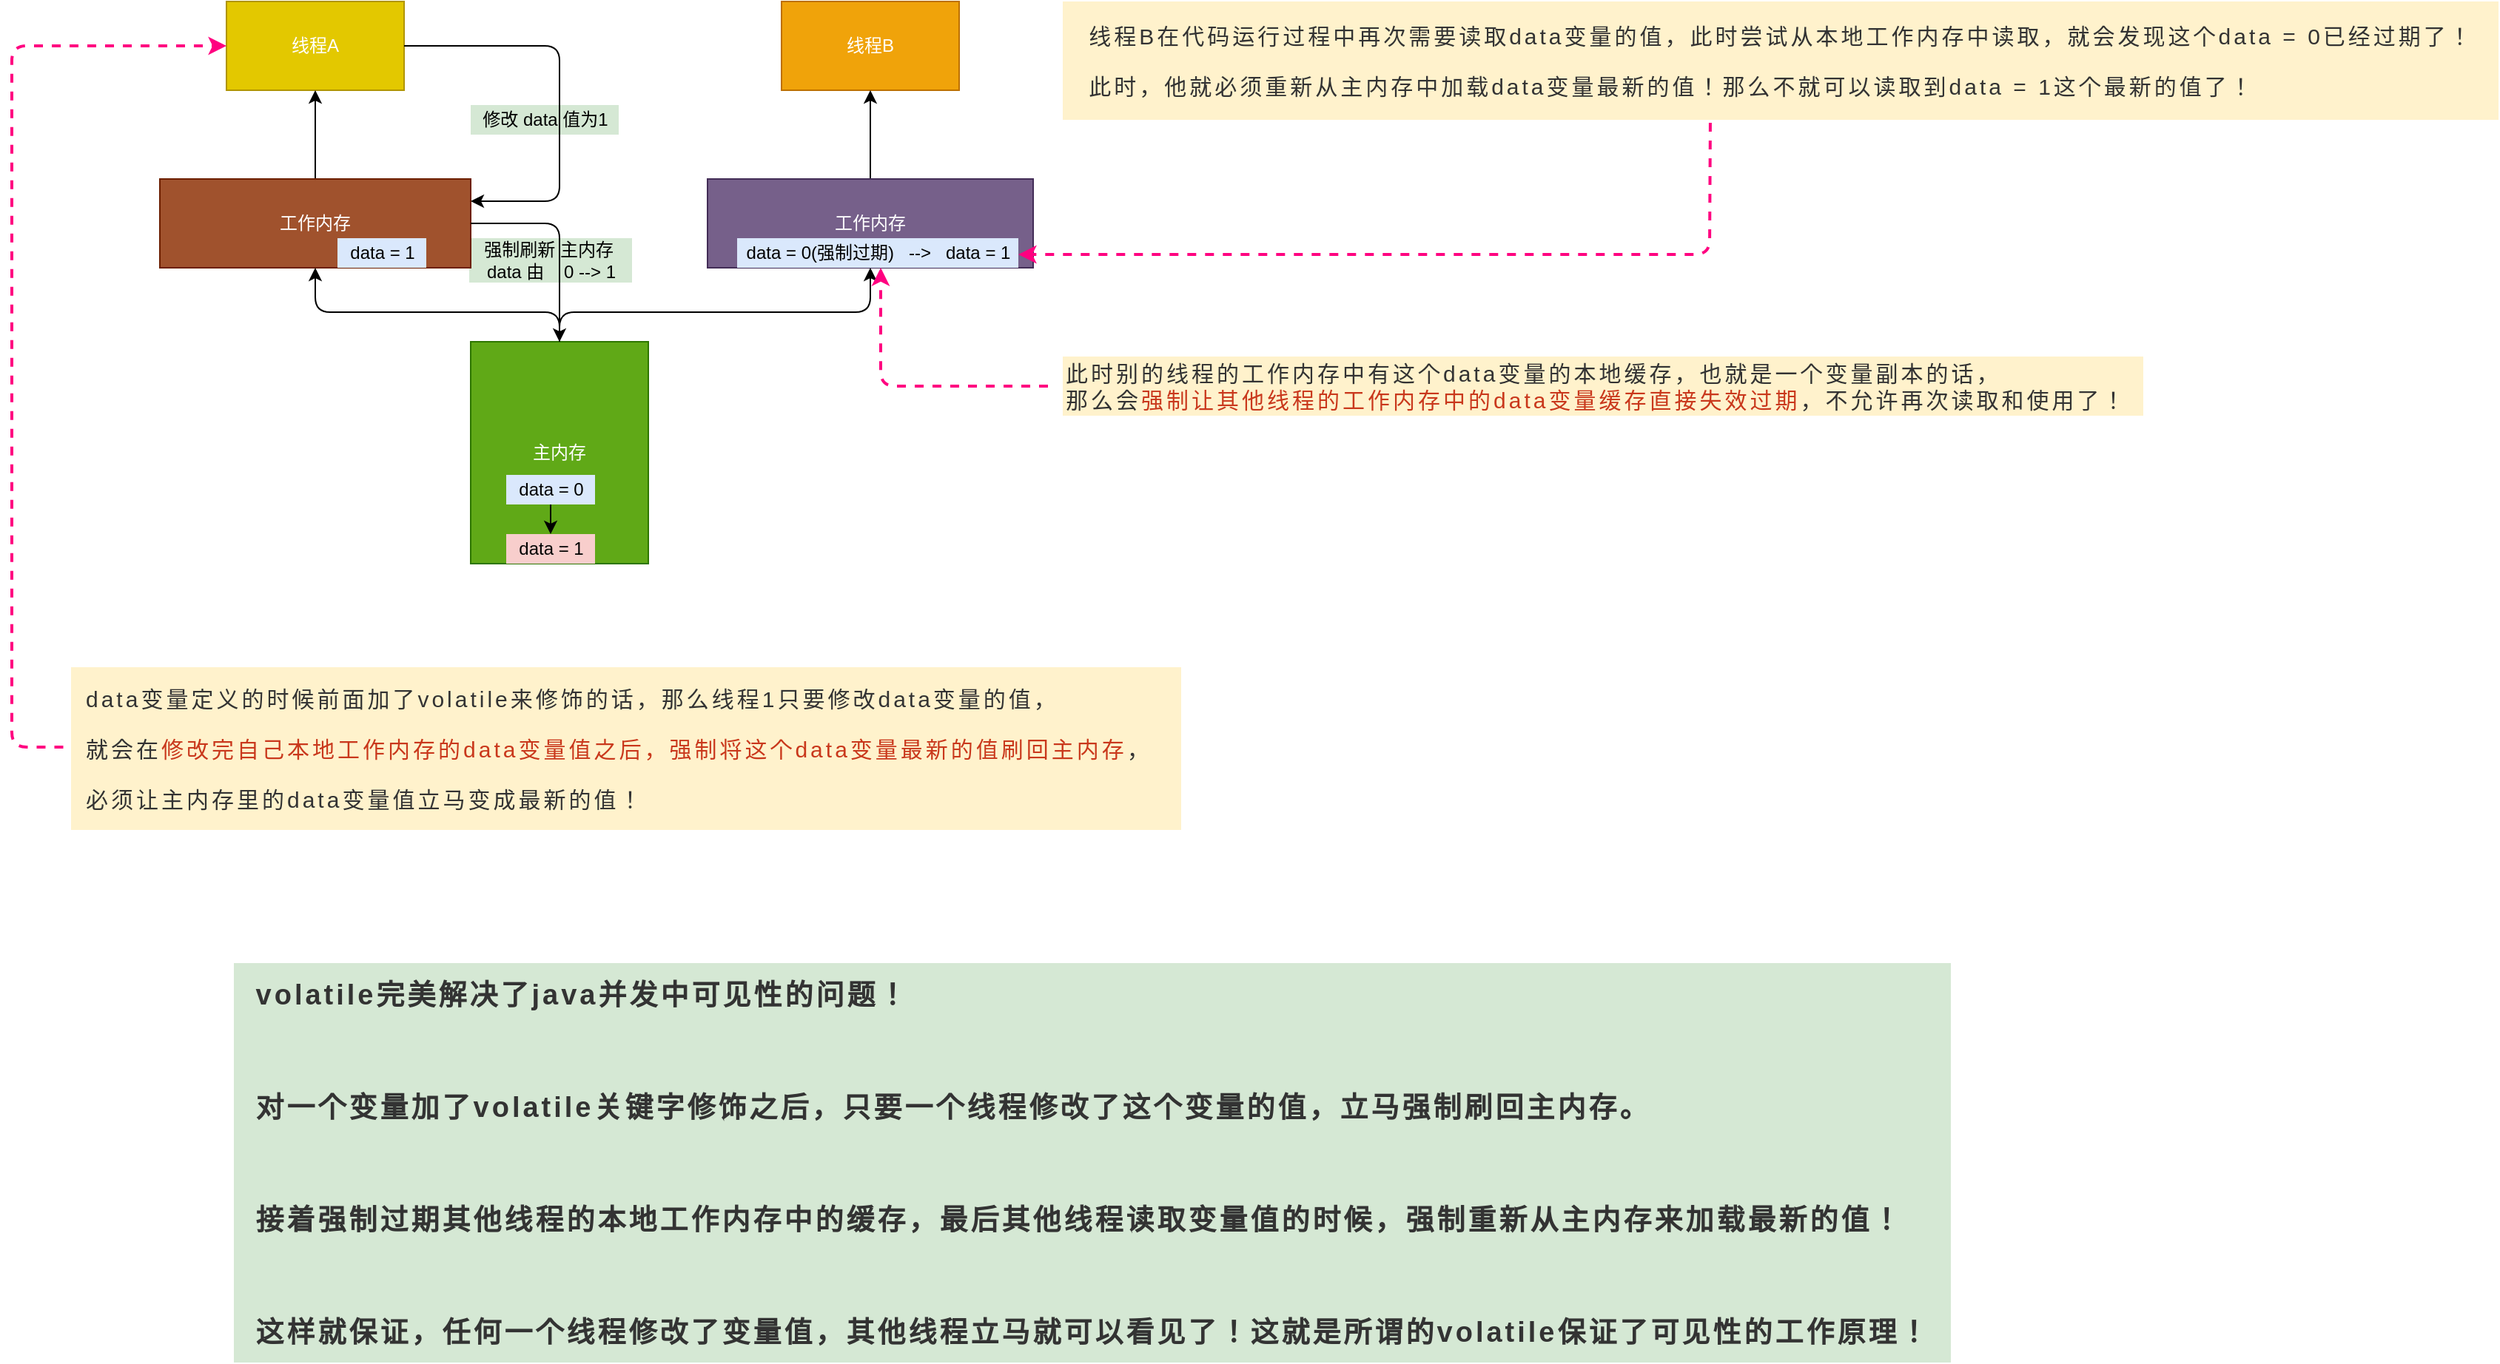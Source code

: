 <mxfile version="13.7.6" type="github" pages="3">
  <diagram id="cpnf8f9XhNI1nTSIY1oM" name="volatile">
    <mxGraphModel dx="2139" dy="1043" grid="1" gridSize="10" guides="1" tooltips="1" connect="1" arrows="1" fold="1" page="1" pageScale="1" pageWidth="827" pageHeight="1169" math="0" shadow="0">
      <root>
        <mxCell id="0" />
        <mxCell id="1" parent="0" />
        <mxCell id="SD-QS50BaMGE5uOJdnPR-1" value="修改 data 值为1" style="text;html=1;align=center;verticalAlign=middle;resizable=0;points=[];autosize=1;fillColor=#d5e8d4;" vertex="1" parent="1">
          <mxGeometry x="360" y="210" width="100" height="20" as="geometry" />
        </mxCell>
        <mxCell id="SD-QS50BaMGE5uOJdnPR-2" value="强制刷新 主内存&amp;nbsp;&lt;br&gt;data 由&amp;nbsp; &amp;nbsp; 0 --&amp;gt; 1" style="text;html=1;align=center;verticalAlign=middle;resizable=0;points=[];autosize=1;fillColor=#d5e8d4;" vertex="1" parent="1">
          <mxGeometry x="359" y="300" width="110" height="30" as="geometry" />
        </mxCell>
        <mxCell id="SD-QS50BaMGE5uOJdnPR-3" value="主内存" style="whiteSpace=wrap;html=1;fillColor=#60a917;strokeColor=#2D7600;fontColor=#ffffff;" vertex="1" parent="1">
          <mxGeometry x="360" y="370" width="120" height="150" as="geometry" />
        </mxCell>
        <mxCell id="SD-QS50BaMGE5uOJdnPR-4" value="线程A" style="whiteSpace=wrap;html=1;fillColor=#e3c800;strokeColor=#B09500;fontColor=#ffffff;" vertex="1" parent="1">
          <mxGeometry x="195" y="140" width="120" height="60" as="geometry" />
        </mxCell>
        <mxCell id="SD-QS50BaMGE5uOJdnPR-5" value="线程B" style="whiteSpace=wrap;html=1;fillColor=#f0a30a;strokeColor=#BD7000;fontColor=#ffffff;" vertex="1" parent="1">
          <mxGeometry x="570" y="140" width="120" height="60" as="geometry" />
        </mxCell>
        <mxCell id="SD-QS50BaMGE5uOJdnPR-6" value="" style="edgeStyle=orthogonalEdgeStyle;rounded=0;orthogonalLoop=1;jettySize=auto;html=1;" edge="1" parent="1" source="SD-QS50BaMGE5uOJdnPR-7" target="SD-QS50BaMGE5uOJdnPR-4">
          <mxGeometry relative="1" as="geometry" />
        </mxCell>
        <mxCell id="SD-QS50BaMGE5uOJdnPR-7" value="工作内存" style="whiteSpace=wrap;html=1;fillColor=#a0522d;strokeColor=#6D1F00;fontColor=#ffffff;" vertex="1" parent="1">
          <mxGeometry x="150" y="260" width="210" height="60" as="geometry" />
        </mxCell>
        <mxCell id="SD-QS50BaMGE5uOJdnPR-8" value="" style="edgeStyle=orthogonalEdgeStyle;rounded=0;orthogonalLoop=1;jettySize=auto;html=1;" edge="1" parent="1" source="SD-QS50BaMGE5uOJdnPR-9" target="SD-QS50BaMGE5uOJdnPR-5">
          <mxGeometry relative="1" as="geometry" />
        </mxCell>
        <mxCell id="SD-QS50BaMGE5uOJdnPR-9" value="工作内存" style="whiteSpace=wrap;html=1;fillColor=#76608a;strokeColor=#432D57;fontColor=#ffffff;" vertex="1" parent="1">
          <mxGeometry x="520" y="260" width="220" height="60" as="geometry" />
        </mxCell>
        <mxCell id="SD-QS50BaMGE5uOJdnPR-10" value="" style="endArrow=classic;html=1;exitX=0.5;exitY=0;exitDx=0;exitDy=0;entryX=0.5;entryY=1;entryDx=0;entryDy=0;" edge="1" parent="1" source="SD-QS50BaMGE5uOJdnPR-3" target="SD-QS50BaMGE5uOJdnPR-9">
          <mxGeometry width="50" height="50" relative="1" as="geometry">
            <mxPoint x="420" y="360" as="sourcePoint" />
            <mxPoint x="470" y="310" as="targetPoint" />
            <Array as="points">
              <mxPoint x="420" y="350" />
              <mxPoint x="630" y="350" />
            </Array>
          </mxGeometry>
        </mxCell>
        <mxCell id="SD-QS50BaMGE5uOJdnPR-11" value="" style="endArrow=classic;html=1;entryX=0.5;entryY=1;entryDx=0;entryDy=0;" edge="1" parent="1" target="SD-QS50BaMGE5uOJdnPR-7">
          <mxGeometry width="50" height="50" relative="1" as="geometry">
            <mxPoint x="420" y="370" as="sourcePoint" />
            <mxPoint x="290" y="330" as="targetPoint" />
            <Array as="points">
              <mxPoint x="420" y="350" />
              <mxPoint x="255" y="350" />
            </Array>
          </mxGeometry>
        </mxCell>
        <mxCell id="SD-QS50BaMGE5uOJdnPR-12" value="" style="endArrow=classic;html=1;exitX=1;exitY=0.5;exitDx=0;exitDy=0;" edge="1" parent="1" source="SD-QS50BaMGE5uOJdnPR-7">
          <mxGeometry width="50" height="50" relative="1" as="geometry">
            <mxPoint x="430" y="310" as="sourcePoint" />
            <mxPoint x="420" y="370" as="targetPoint" />
            <Array as="points">
              <mxPoint x="420" y="290" />
            </Array>
          </mxGeometry>
        </mxCell>
        <mxCell id="SD-QS50BaMGE5uOJdnPR-13" value="" style="endArrow=classic;html=1;exitX=1;exitY=0.5;exitDx=0;exitDy=0;entryX=1;entryY=0.25;entryDx=0;entryDy=0;" edge="1" parent="1" source="SD-QS50BaMGE5uOJdnPR-4" target="SD-QS50BaMGE5uOJdnPR-7">
          <mxGeometry width="50" height="50" relative="1" as="geometry">
            <mxPoint x="370" y="220" as="sourcePoint" />
            <mxPoint x="420" y="170" as="targetPoint" />
            <Array as="points">
              <mxPoint x="420" y="170" />
              <mxPoint x="420" y="275" />
            </Array>
          </mxGeometry>
        </mxCell>
        <mxCell id="SD-QS50BaMGE5uOJdnPR-14" value="data = 0(强制过期)&amp;nbsp; &amp;nbsp;--&amp;gt;&amp;nbsp; &amp;nbsp;data = 1" style="text;html=1;align=center;verticalAlign=middle;resizable=0;points=[];autosize=1;fillColor=#dae8fc;" vertex="1" parent="1">
          <mxGeometry x="540" y="300" width="190" height="20" as="geometry" />
        </mxCell>
        <mxCell id="SD-QS50BaMGE5uOJdnPR-15" value="" style="edgeStyle=orthogonalEdgeStyle;rounded=0;orthogonalLoop=1;jettySize=auto;html=1;" edge="1" parent="1" source="SD-QS50BaMGE5uOJdnPR-16">
          <mxGeometry relative="1" as="geometry">
            <mxPoint x="414" y="500" as="targetPoint" />
          </mxGeometry>
        </mxCell>
        <mxCell id="SD-QS50BaMGE5uOJdnPR-16" value="data = 0" style="text;html=1;align=center;verticalAlign=middle;resizable=0;points=[];autosize=1;fillColor=#dae8fc;" vertex="1" parent="1">
          <mxGeometry x="384" y="460" width="60" height="20" as="geometry" />
        </mxCell>
        <mxCell id="SD-QS50BaMGE5uOJdnPR-17" value="data = 1" style="text;html=1;align=center;verticalAlign=middle;resizable=0;points=[];autosize=1;fillColor=#f8cecc;" vertex="1" parent="1">
          <mxGeometry x="384" y="500" width="60" height="20" as="geometry" />
        </mxCell>
        <mxCell id="SD-QS50BaMGE5uOJdnPR-18" value="data = 1" style="text;html=1;align=center;verticalAlign=middle;resizable=0;points=[];autosize=1;fillColor=#dae8fc;" vertex="1" parent="1">
          <mxGeometry x="270" y="300" width="60" height="20" as="geometry" />
        </mxCell>
        <mxCell id="SD-QS50BaMGE5uOJdnPR-19" value="&lt;p style=&quot;margin: 0px 8px ; padding: 0px ; max-width: 100% ; clear: both ; min-height: 1em ; color: rgb(51 , 51 , 51) ; font-size: 17px ; letter-spacing: 0.622px ; line-height: 2em ; box-sizing: border-box ; overflow-wrap: break-word&quot;&gt;&lt;span style=&quot;margin: 0px ; padding: 0px ; max-width: 100% ; box-sizing: border-box ; word-wrap: break-word ; font-size: 15px ; letter-spacing: 2px&quot;&gt;data变量定义的时候前面加了volatile来修饰的话，那么线程1只要修改data变量的值，&lt;/span&gt;&lt;/p&gt;&lt;p style=&quot;margin: 0px 8px ; padding: 0px ; max-width: 100% ; clear: both ; min-height: 1em ; color: rgb(51 , 51 , 51) ; font-size: 17px ; letter-spacing: 0.622px ; line-height: 2em ; box-sizing: border-box ; overflow-wrap: break-word&quot;&gt;&lt;span style=&quot;margin: 0px ; padding: 0px ; max-width: 100% ; box-sizing: border-box ; word-wrap: break-word ; font-size: 15px ; letter-spacing: 2px&quot;&gt;&lt;span style=&quot;margin: 0px ; padding: 0px ; max-width: 100% ; box-sizing: border-box ; overflow-wrap: break-word&quot;&gt;就会在&lt;/span&gt;&lt;span style=&quot;margin: 0px ; padding: 0px ; max-width: 100% ; color: rgb(201 , 56 , 28) ; box-sizing: border-box ; overflow-wrap: break-word&quot;&gt;修改完自己本地工作内存的data变量值之后，强制将这个data变量最新的值刷回主内存&lt;/span&gt;，&lt;/span&gt;&lt;/p&gt;&lt;p style=&quot;margin: 0px 8px ; padding: 0px ; max-width: 100% ; clear: both ; min-height: 1em ; color: rgb(51 , 51 , 51) ; font-size: 17px ; letter-spacing: 0.622px ; line-height: 2em ; box-sizing: border-box ; overflow-wrap: break-word&quot;&gt;&lt;span style=&quot;margin: 0px ; padding: 0px ; max-width: 100% ; box-sizing: border-box ; word-wrap: break-word ; font-size: 15px ; letter-spacing: 2px&quot;&gt;必须让主内存里的data变量值立马变成最新的值！&lt;/span&gt;&lt;/p&gt;" style="text;html=1;align=left;verticalAlign=middle;resizable=0;points=[];autosize=1;fillColor=#fff2cc;" vertex="1" parent="1">
          <mxGeometry x="90" y="590" width="750" height="110" as="geometry" />
        </mxCell>
        <mxCell id="SD-QS50BaMGE5uOJdnPR-20" value="&lt;p style=&quot;margin: 0px 8px ; padding: 0px ; max-width: 100% ; clear: both ; min-height: 1em ; color: rgb(51 , 51 , 51) ; font-family: , &amp;#34;blinkmacsystemfont&amp;#34; , &amp;#34;helvetica neue&amp;#34; , &amp;#34;pingfang sc&amp;#34; , &amp;#34;hiragino sans gb&amp;#34; , &amp;#34;microsoft yahei ui&amp;#34; , &amp;#34;microsoft yahei&amp;#34; , &amp;#34;arial&amp;#34; , sans-serif ; font-size: 17px ; letter-spacing: 0.622px ; text-align: justify ; line-height: 2em ; box-sizing: border-box ; overflow-wrap: break-word&quot;&gt;&lt;span style=&quot;margin: 0px ; padding: 0px ; max-width: 100% ; box-sizing: border-box ; word-wrap: break-word ; letter-spacing: 2px ; font-size: 15px&quot;&gt;线程B在代码运行过程中再次需要读取data变量的值，此时尝试从本地工作内存中读取，就会发现这个data = 0已经过期了！&lt;/span&gt;&lt;/p&gt;&lt;p style=&quot;margin: 0px 8px ; padding: 0px ; max-width: 100% ; clear: both ; min-height: 1em ; color: rgb(51 , 51 , 51) ; font-family: , &amp;#34;blinkmacsystemfont&amp;#34; , &amp;#34;helvetica neue&amp;#34; , &amp;#34;pingfang sc&amp;#34; , &amp;#34;hiragino sans gb&amp;#34; , &amp;#34;microsoft yahei ui&amp;#34; , &amp;#34;microsoft yahei&amp;#34; , &amp;#34;arial&amp;#34; , sans-serif ; font-size: 17px ; letter-spacing: 0.622px ; text-align: justify ; line-height: 2em ; box-sizing: border-box ; overflow-wrap: break-word&quot;&gt;&lt;span style=&quot;margin: 0px ; padding: 0px ; max-width: 100% ; box-sizing: border-box ; word-wrap: break-word ; font-size: 15px ; letter-spacing: 2px&quot;&gt;此时，他就必须重新从主内存中加载data变量最新的值！那么不就可以读取到data = 1这个最新的值了！&lt;/span&gt;&lt;/p&gt;" style="text;html=1;align=center;verticalAlign=middle;resizable=0;points=[];autosize=1;fillColor=#fff2cc;" vertex="1" parent="1">
          <mxGeometry x="760" y="140" width="970" height="80" as="geometry" />
        </mxCell>
        <mxCell id="SD-QS50BaMGE5uOJdnPR-21" value="" style="endArrow=classic;html=1;exitX=-0.007;exitY=0.491;exitDx=0;exitDy=0;exitPerimeter=0;entryX=0;entryY=0.5;entryDx=0;entryDy=0;dashed=1;strokeWidth=2;strokeColor=#FF0080;" edge="1" parent="1" source="SD-QS50BaMGE5uOJdnPR-19" target="SD-QS50BaMGE5uOJdnPR-4">
          <mxGeometry width="50" height="50" relative="1" as="geometry">
            <mxPoint x="90" y="480" as="sourcePoint" />
            <mxPoint x="140" y="430" as="targetPoint" />
            <Array as="points">
              <mxPoint x="50" y="644" />
              <mxPoint x="50" y="170" />
            </Array>
          </mxGeometry>
        </mxCell>
        <mxCell id="SD-QS50BaMGE5uOJdnPR-22" value="&lt;span style=&quot;background-color: rgb(255 , 242 , 204)&quot;&gt;&lt;span style=&quot;color: rgb(51 , 51 , 51) ; font-size: 15px ; letter-spacing: 2px&quot;&gt;此时别的线程的工作内存中有这个data变量的本地缓存，也就是一个变量副本的话，&lt;br&gt;那么会&lt;/span&gt;&lt;span style=&quot;margin: 0px ; padding: 0px ; max-width: 100% ; font-size: 15px ; letter-spacing: 2px ; color: rgb(201 , 56 , 28) ; box-sizing: border-box ; overflow-wrap: break-word&quot;&gt;强制让其他线程的工作内存中的data变量缓存直接失效过期&lt;/span&gt;&lt;span style=&quot;color: rgb(51 , 51 , 51) ; font-size: 15px ; letter-spacing: 2px&quot;&gt;，不允许再次读取和使用了！&lt;/span&gt;&lt;/span&gt;" style="text;html=1;align=left;verticalAlign=middle;resizable=0;points=[];autosize=1;fillColor=#fff2cc;" vertex="1" parent="1">
          <mxGeometry x="760" y="380" width="730" height="40" as="geometry" />
        </mxCell>
        <mxCell id="SD-QS50BaMGE5uOJdnPR-23" value="" style="endArrow=classic;html=1;dashed=1;strokeColor=#FF0080;strokeWidth=2;" edge="1" parent="1">
          <mxGeometry width="50" height="50" relative="1" as="geometry">
            <mxPoint x="750" y="400" as="sourcePoint" />
            <mxPoint x="637" y="320" as="targetPoint" />
            <Array as="points">
              <mxPoint x="637" y="400" />
            </Array>
          </mxGeometry>
        </mxCell>
        <mxCell id="SD-QS50BaMGE5uOJdnPR-24" value="" style="endArrow=classic;html=1;dashed=1;strokeColor=#FF0080;strokeWidth=2;exitX=0.451;exitY=1.025;exitDx=0;exitDy=0;exitPerimeter=0;entryX=1;entryY=0.55;entryDx=0;entryDy=0;entryPerimeter=0;" edge="1" parent="1" source="SD-QS50BaMGE5uOJdnPR-20" target="SD-QS50BaMGE5uOJdnPR-14">
          <mxGeometry width="50" height="50" relative="1" as="geometry">
            <mxPoint x="760" y="330" as="sourcePoint" />
            <mxPoint x="810" y="280" as="targetPoint" />
            <Array as="points">
              <mxPoint x="1197" y="311" />
            </Array>
          </mxGeometry>
        </mxCell>
        <mxCell id="SD-QS50BaMGE5uOJdnPR-25" value="&lt;p style=&quot;margin: 0px 8px ; padding: 0px ; max-width: 100% ; clear: both ; min-height: 1em ; color: rgb(51 , 51 , 51) ; letter-spacing: 0.622px ; text-align: justify ; line-height: 2em ; box-sizing: border-box ; overflow-wrap: break-word ; font-size: 19px&quot;&gt;&lt;span style=&quot;margin: 0px ; padding: 0px ; max-width: 100% ; box-sizing: border-box ; overflow-wrap: break-word ; letter-spacing: 2px&quot;&gt;&lt;span style=&quot;margin: 0px ; padding: 0px ; max-width: 100% ; box-sizing: border-box ; overflow-wrap: break-word&quot;&gt;&lt;b&gt;&lt;font style=&quot;font-size: 19px&quot;&gt;volatile完美解决了java并发中可见性的问题！&lt;/font&gt;&lt;/b&gt;&lt;/span&gt;&lt;/span&gt;&lt;/p&gt;&lt;p style=&quot;margin: 0px 8px ; padding: 0px ; max-width: 100% ; clear: both ; min-height: 1em ; color: rgb(51 , 51 , 51) ; letter-spacing: 0.622px ; text-align: justify ; line-height: 2em ; box-sizing: border-box ; overflow-wrap: break-word ; font-size: 19px&quot;&gt;&lt;span style=&quot;margin: 0px ; padding: 0px ; max-width: 100% ; box-sizing: border-box ; overflow-wrap: break-word ; letter-spacing: 2px&quot;&gt;&lt;b&gt;&lt;font style=&quot;font-size: 19px&quot;&gt;&lt;br style=&quot;margin: 0px ; padding: 0px ; max-width: 100% ; box-sizing: border-box ; word-wrap: break-word&quot;&gt;&lt;/font&gt;&lt;/b&gt;&lt;/span&gt;&lt;/p&gt;&lt;p style=&quot;margin: 0px 8px ; padding: 0px ; max-width: 100% ; clear: both ; min-height: 1em ; color: rgb(51 , 51 , 51) ; letter-spacing: 0.622px ; text-align: justify ; line-height: 2em ; box-sizing: border-box ; overflow-wrap: break-word ; font-size: 19px&quot;&gt;&lt;span style=&quot;margin: 0px ; padding: 0px ; max-width: 100% ; box-sizing: border-box ; overflow-wrap: break-word ; letter-spacing: 2px&quot;&gt;&lt;b&gt;&lt;font style=&quot;font-size: 19px&quot;&gt;对一个变量加了volatile关键字修饰之后，只要一个线程修改了这个变量的值，立马强制刷回主内存。&lt;/font&gt;&lt;/b&gt;&lt;/span&gt;&lt;/p&gt;&lt;p style=&quot;margin: 0px 8px ; padding: 0px ; max-width: 100% ; clear: both ; min-height: 1em ; color: rgb(51 , 51 , 51) ; letter-spacing: 0.622px ; text-align: justify ; line-height: 2em ; box-sizing: border-box ; overflow-wrap: break-word ; font-size: 19px&quot;&gt;&lt;span style=&quot;margin: 0px ; padding: 0px ; max-width: 100% ; box-sizing: border-box ; overflow-wrap: break-word ; letter-spacing: 2px&quot;&gt;&lt;b&gt;&lt;font style=&quot;font-size: 19px&quot;&gt;&lt;br style=&quot;margin: 0px ; padding: 0px ; max-width: 100% ; box-sizing: border-box ; word-wrap: break-word&quot;&gt;&lt;/font&gt;&lt;/b&gt;&lt;/span&gt;&lt;/p&gt;&lt;p style=&quot;margin: 0px 8px ; padding: 0px ; max-width: 100% ; clear: both ; min-height: 1em ; color: rgb(51 , 51 , 51) ; letter-spacing: 0.622px ; text-align: justify ; line-height: 2em ; box-sizing: border-box ; overflow-wrap: break-word ; font-size: 19px&quot;&gt;&lt;span style=&quot;margin: 0px ; padding: 0px ; max-width: 100% ; box-sizing: border-box ; overflow-wrap: break-word ; letter-spacing: 2px&quot;&gt;&lt;b&gt;&lt;font style=&quot;font-size: 19px&quot;&gt;接着强制过期其他线程的本地工作内存中的缓存，最后其他线程读取变量值的时候，强制重新从主内存来加载最新的值！&lt;/font&gt;&lt;/b&gt;&lt;/span&gt;&lt;/p&gt;&lt;p style=&quot;margin: 0px 8px ; padding: 0px ; max-width: 100% ; clear: both ; min-height: 1em ; color: rgb(51 , 51 , 51) ; letter-spacing: 0.622px ; text-align: justify ; line-height: 2em ; box-sizing: border-box ; overflow-wrap: break-word ; font-size: 19px&quot;&gt;&lt;span style=&quot;margin: 0px ; padding: 0px ; max-width: 100% ; box-sizing: border-box ; overflow-wrap: break-word ; letter-spacing: 2px&quot;&gt;&lt;b&gt;&lt;font style=&quot;font-size: 19px&quot;&gt;&lt;br style=&quot;margin: 0px ; padding: 0px ; max-width: 100% ; box-sizing: border-box ; word-wrap: break-word&quot;&gt;&lt;/font&gt;&lt;/b&gt;&lt;/span&gt;&lt;/p&gt;&lt;p style=&quot;margin: 0px 8px ; padding: 0px ; max-width: 100% ; clear: both ; min-height: 1em ; color: rgb(51 , 51 , 51) ; letter-spacing: 0.622px ; text-align: justify ; line-height: 2em ; box-sizing: border-box ; overflow-wrap: break-word ; font-size: 19px&quot;&gt;&lt;span style=&quot;margin: 0px ; padding: 0px ; max-width: 100% ; box-sizing: border-box ; overflow-wrap: break-word ; letter-spacing: 2px&quot;&gt;&lt;b&gt;&lt;font style=&quot;font-size: 19px&quot;&gt;这样就保证，任何一个线程修改了变量值，其他线程立马就可以看见了！这就是所谓的volatile保证了可见性的工作原理！&lt;/font&gt;&lt;/b&gt;&lt;/span&gt;&lt;/p&gt;" style="text;html=1;align=center;verticalAlign=middle;resizable=0;points=[];autosize=1;fillColor=#d5e8d4;" vertex="1" parent="1">
          <mxGeometry x="200" y="790" width="1160" height="270" as="geometry" />
        </mxCell>
      </root>
    </mxGraphModel>
  </diagram>
  <diagram id="wi3vyv0P_phmuVcz1KQG" name="cas">
    <mxGraphModel dx="2139" dy="1043" grid="1" gridSize="10" guides="1" tooltips="1" connect="1" arrows="1" fold="1" page="1" pageScale="1" pageWidth="827" pageHeight="1169" math="0" shadow="0">
      <root>
        <mxCell id="dsRPV-XfX9lLCd2nYGVb-0" />
        <mxCell id="dsRPV-XfX9lLCd2nYGVb-1" parent="dsRPV-XfX9lLCd2nYGVb-0" />
        <mxCell id="dsRPV-XfX9lLCd2nYGVb-2" value="&lt;b&gt;&lt;font style=&quot;font-size: 22px&quot;&gt;JAVA8 如何优化CAS性能&lt;/font&gt;&lt;/b&gt;" style="text;html=1;align=center;verticalAlign=middle;resizable=0;points=[];autosize=1;" vertex="1" parent="dsRPV-XfX9lLCd2nYGVb-1">
          <mxGeometry x="670" y="30" width="270" height="20" as="geometry" />
        </mxCell>
        <mxCell id="dsRPV-XfX9lLCd2nYGVb-3" value="&lt;pre style=&quot;background-color: #2b2b2b ; color: #a9b7c6 ; font-family: &amp;quot;meslo lg m dz for powerline&amp;quot; , monospace ; font-size: 12.0pt&quot;&gt;&lt;span style=&quot;color: #629755 ; font-style: italic&quot;&gt;/**&lt;br&gt;&lt;/span&gt;&lt;span style=&quot;color: #629755 ; font-style: italic&quot;&gt; * &lt;/span&gt;&lt;span style=&quot;color: #629755 ; font-weight: bold ; font-style: italic&quot;&gt;@Author &lt;/span&gt;&lt;span style=&quot;color: #629755 ; font-style: italic&quot;&gt;walle&lt;br&gt;&lt;/span&gt;&lt;span style=&quot;color: #629755 ; font-style: italic&quot;&gt; * &lt;/span&gt;&lt;span style=&quot;color: #629755 ; font-weight: bold ; font-style: italic&quot;&gt;@Date &lt;/span&gt;&lt;span style=&quot;color: #629755 ; font-style: italic&quot;&gt;2020-09-27&lt;br&gt;&lt;/span&gt;&lt;span style=&quot;color: #629755 ; font-style: italic&quot;&gt; * &lt;/span&gt;&lt;span style=&quot;color: #629755 ; font-weight: bold ; font-style: italic&quot;&gt;@Version &lt;/span&gt;&lt;span style=&quot;color: #629755 ; font-style: italic&quot;&gt;1.0.0&lt;br&gt;&lt;/span&gt;&lt;span style=&quot;color: #629755 ; font-style: italic&quot;&gt; */&lt;br&gt;&lt;/span&gt;&lt;span style=&quot;color: #cc7832&quot;&gt;public class &lt;/span&gt;HelloCAS &lt;span style=&quot;color: #9876aa ; font-style: italic&quot;&gt;{&lt;br&gt;&lt;/span&gt;&lt;span style=&quot;color: #9876aa ; font-style: italic&quot;&gt;    &lt;br&gt;&lt;/span&gt;&lt;span style=&quot;color: #9876aa ; font-style: italic&quot;&gt;    &lt;/span&gt;&lt;span style=&quot;color: #cc7832&quot;&gt;private  int &lt;/span&gt;&lt;span style=&quot;color: #9876aa&quot;&gt;data &lt;/span&gt;= &lt;span style=&quot;color: #6897bb&quot;&gt;0&lt;/span&gt;&lt;span style=&quot;color: #cc7832&quot;&gt;;&lt;br&gt;&lt;/span&gt;&lt;span style=&quot;color: #cc7832&quot;&gt;    &lt;br&gt;&lt;/span&gt;&lt;span style=&quot;color: #cc7832&quot;&gt;    public synchronized void &lt;/span&gt;&lt;span style=&quot;color: #ffc66d&quot;&gt;increment&lt;/span&gt;&lt;span style=&quot;color: #9876aa ; font-style: italic&quot;&gt;(){&lt;br&gt;&lt;/span&gt;&lt;span style=&quot;color: #9876aa ; font-style: italic&quot;&gt;        &lt;/span&gt;&lt;span style=&quot;color: #9876aa&quot;&gt;data &lt;/span&gt;++&lt;span style=&quot;color: #cc7832&quot;&gt;;&lt;br&gt;&lt;/span&gt;&lt;span style=&quot;color: #cc7832&quot;&gt;    &lt;/span&gt;&lt;span style=&quot;color: #9876aa ; font-style: italic&quot;&gt;}&lt;br&gt;&lt;/span&gt;&lt;span style=&quot;color: #9876aa ; font-style: italic&quot;&gt;    &lt;br&gt;&lt;/span&gt;&lt;span style=&quot;color: #9876aa ; font-style: italic&quot;&gt;    &lt;/span&gt;&lt;span style=&quot;color: #808080&quot;&gt;// &lt;/span&gt;&lt;span style=&quot;color: #808080 ; font-family: &amp;quot;menlo-regular&amp;quot; , monospace&quot;&gt;多线程调用&lt;/span&gt;&lt;span style=&quot;color: #808080&quot;&gt; increment()&lt;br&gt;&lt;/span&gt;&lt;span style=&quot;color: #9876aa ; font-style: italic&quot;&gt;}&lt;/span&gt;&lt;/pre&gt;" style="text;html=1;align=left;verticalAlign=middle;resizable=0;points=[];autosize=1;" vertex="1" parent="dsRPV-XfX9lLCd2nYGVb-1">
          <mxGeometry x="640" y="130" width="410" height="250" as="geometry" />
        </mxCell>
        <mxCell id="dsRPV-XfX9lLCd2nYGVb-4" value="&lt;span style=&quot;color: rgb(51 , 51 , 51) ; font-size: 16px ; letter-spacing: 2px ; background-color: rgb(230 , 230 , 230)&quot;&gt;多个线程直接这样并发的对一个data变量进行修改，&lt;br&gt;是线程不安全性的行为，会导致data值的变化不遵照预期的值来改变。&lt;/span&gt;" style="text;html=1;align=left;verticalAlign=middle;resizable=0;points=[];autosize=1;fontSize=16;fillColor=#f5f5f5;fontColor=#333333;" vertex="1" parent="dsRPV-XfX9lLCd2nYGVb-1">
          <mxGeometry x="80" y="460" width="580" height="40" as="geometry" />
        </mxCell>
        <mxCell id="dsRPV-XfX9lLCd2nYGVb-5" value="&lt;pre style=&quot;background-color: #2b2b2b ; color: #a9b7c6 ; font-family: &amp;#34;meslo lg m dz for powerline&amp;#34; , monospace ; font-size: 12.0pt&quot;&gt;&lt;span style=&quot;color: #629755 ; font-style: italic&quot;&gt;/**&lt;br&gt;&lt;/span&gt;&lt;span style=&quot;color: #629755 ; font-style: italic&quot;&gt; * &lt;/span&gt;&lt;span style=&quot;color: #629755 ; font-weight: bold ; font-style: italic&quot;&gt;@Author &lt;/span&gt;&lt;span style=&quot;color: #629755 ; font-style: italic&quot;&gt;walle&lt;br&gt;&lt;/span&gt;&lt;span style=&quot;color: #629755 ; font-style: italic&quot;&gt; * &lt;/span&gt;&lt;span style=&quot;color: #629755 ; font-weight: bold ; font-style: italic&quot;&gt;@Date &lt;/span&gt;&lt;span style=&quot;color: #629755 ; font-style: italic&quot;&gt;2020-09-27&lt;br&gt;&lt;/span&gt;&lt;span style=&quot;color: #629755 ; font-style: italic&quot;&gt; * &lt;/span&gt;&lt;span style=&quot;color: #629755 ; font-weight: bold ; font-style: italic&quot;&gt;@Version &lt;/span&gt;&lt;span style=&quot;color: #629755 ; font-style: italic&quot;&gt;1.0.0&lt;br&gt;&lt;/span&gt;&lt;span style=&quot;color: #629755 ; font-style: italic&quot;&gt; */&lt;br&gt;&lt;/span&gt;&lt;span style=&quot;color: #cc7832&quot;&gt;public class &lt;/span&gt;HelloCAS &lt;span style=&quot;color: #9876aa ; font-style: italic&quot;&gt;{&lt;br&gt;&lt;/span&gt;&lt;span style=&quot;color: #9876aa ; font-style: italic&quot;&gt;    &lt;br&gt;&lt;/span&gt;&lt;span style=&quot;color: #9876aa ; font-style: italic&quot;&gt;    &lt;/span&gt;&lt;span style=&quot;color: #cc7832&quot;&gt;private  int &lt;/span&gt;&lt;span style=&quot;color: #9876aa&quot;&gt;data &lt;/span&gt;= &lt;span style=&quot;color: #6897bb&quot;&gt;0&lt;/span&gt;&lt;span style=&quot;color: #cc7832&quot;&gt;;&lt;br&gt;&lt;/span&gt;&lt;span style=&quot;color: #cc7832&quot;&gt;    &lt;br&gt;&lt;/span&gt;&lt;span style=&quot;color: #cc7832&quot;&gt;    public void &lt;/span&gt;&lt;span style=&quot;color: #ffc66d&quot;&gt;increment&lt;/span&gt;&lt;span style=&quot;color: #9876aa ; font-style: italic&quot;&gt;(){&lt;br&gt;&lt;/span&gt;&lt;span style=&quot;color: #9876aa ; font-style: italic&quot;&gt;        &lt;/span&gt;&lt;span style=&quot;color: #9876aa&quot;&gt;data &lt;/span&gt;++&lt;span style=&quot;color: #cc7832&quot;&gt;;&lt;br&gt;&lt;/span&gt;&lt;span style=&quot;color: #cc7832&quot;&gt;    &lt;/span&gt;&lt;span style=&quot;color: #9876aa ; font-style: italic&quot;&gt;}&lt;br&gt;&lt;/span&gt;&lt;span style=&quot;color: #9876aa ; font-style: italic&quot;&gt;    &lt;br&gt;&lt;/span&gt;&lt;span style=&quot;color: #9876aa ; font-style: italic&quot;&gt;    &lt;/span&gt;&lt;span style=&quot;color: #808080&quot;&gt;// &lt;/span&gt;&lt;span style=&quot;color: #808080 ; font-family: &amp;#34;menlo-regular&amp;#34; , monospace&quot;&gt;多线程调用&lt;/span&gt;&lt;span style=&quot;color: #808080&quot;&gt; increment()&lt;br&gt;&lt;/span&gt;&lt;span style=&quot;color: #9876aa ; font-style: italic&quot;&gt;}&lt;/span&gt;&lt;/pre&gt;" style="text;html=1;align=left;verticalAlign=middle;resizable=0;points=[];autosize=1;" vertex="1" parent="dsRPV-XfX9lLCd2nYGVb-1">
          <mxGeometry x="160" y="140" width="290" height="250" as="geometry" />
        </mxCell>
        <mxCell id="dsRPV-XfX9lLCd2nYGVb-6" value="&lt;p style=&quot;margin: 0px 8px ; padding: 0px ; max-width: 100% ; clear: both ; min-height: 1em ; color: rgb(51 , 51 , 51) ; font-family: , &amp;#34;blinkmacsystemfont&amp;#34; , &amp;#34;helvetica neue&amp;#34; , &amp;#34;pingfang sc&amp;#34; , &amp;#34;hiragino sans gb&amp;#34; , &amp;#34;microsoft yahei ui&amp;#34; , &amp;#34;microsoft yahei&amp;#34; , &amp;#34;arial&amp;#34; , sans-serif ; font-size: 17px ; letter-spacing: 0.622px ; text-align: justify ; line-height: 2em ; box-sizing: border-box ; overflow-wrap: break-word&quot;&gt;&lt;span style=&quot;margin: 0px ; padding: 0px ; max-width: 100% ; box-sizing: border-box ; word-wrap: break-word ; letter-spacing: 2px&quot;&gt;&lt;span style=&quot;margin: 0px ; padding: 0px ; max-width: 100% ; box-sizing: border-box ; word-wrap: break-word ; font-size: 15px&quot;&gt;这个时候，代码就是线程安全的了，因为我们加了&lt;/span&gt;&lt;strong style=&quot;margin: 0px ; padding: 0px ; max-width: 100% ; box-sizing: border-box ; word-wrap: break-word ; font-size: 15px&quot;&gt;synchronized&lt;/strong&gt;&lt;span style=&quot;margin: 0px ; padding: 0px ; max-width: 100% ; box-sizing: border-box ; word-wrap: break-word ; font-size: 15px&quot;&gt;，&lt;/span&gt;&lt;/span&gt;&lt;/p&gt;&lt;p style=&quot;margin: 0px 8px ; padding: 0px ; max-width: 100% ; clear: both ; min-height: 1em ; color: rgb(51 , 51 , 51) ; font-family: , &amp;#34;blinkmacsystemfont&amp;#34; , &amp;#34;helvetica neue&amp;#34; , &amp;#34;pingfang sc&amp;#34; , &amp;#34;hiragino sans gb&amp;#34; , &amp;#34;microsoft yahei ui&amp;#34; , &amp;#34;microsoft yahei&amp;#34; , &amp;#34;arial&amp;#34; , sans-serif ; font-size: 17px ; letter-spacing: 0.622px ; text-align: justify ; line-height: 2em ; box-sizing: border-box ; overflow-wrap: break-word&quot;&gt;&lt;span style=&quot;margin: 0px ; padding: 0px ; max-width: 100% ; box-sizing: border-box ; word-wrap: break-word ; letter-spacing: 2px&quot;&gt;&lt;span style=&quot;margin: 0px ; padding: 0px ; max-width: 100% ; box-sizing: border-box ; word-wrap: break-word ; font-size: 15px&quot;&gt;也就是让每个线程要进入increment()方法之前先得尝试加锁，同一时间只有一个线程能加锁，其他线程需要等待锁。&lt;/span&gt;&lt;/span&gt;&lt;/p&gt;&lt;p style=&quot;margin: 0px 8px ; padding: 0px ; max-width: 100% ; clear: both ; min-height: 1em ; color: rgb(51 , 51 , 51) ; font-family: , &amp;#34;blinkmacsystemfont&amp;#34; , &amp;#34;helvetica neue&amp;#34; , &amp;#34;pingfang sc&amp;#34; , &amp;#34;hiragino sans gb&amp;#34; , &amp;#34;microsoft yahei ui&amp;#34; , &amp;#34;microsoft yahei&amp;#34; , &amp;#34;arial&amp;#34; , sans-serif ; font-size: 17px ; letter-spacing: 0.622px ; text-align: justify ; line-height: 2em ; box-sizing: border-box ; overflow-wrap: break-word&quot;&gt;&lt;span style=&quot;margin: 0px ; padding: 0px ; max-width: 100% ; box-sizing: border-box ; word-wrap: break-word ; font-size: 15px ; letter-spacing: 2px&quot;&gt;通过这样处理，就可以保证换个data每次都会累加1，不会出现数据错乱的问题。&lt;/span&gt;&lt;/p&gt;" style="text;html=1;align=center;verticalAlign=middle;resizable=0;points=[];autosize=1;fontSize=16;fillColor=#d5e8d4;" vertex="1" parent="dsRPV-XfX9lLCd2nYGVb-1">
          <mxGeometry x="720" y="425" width="910" height="110" as="geometry" />
        </mxCell>
        <mxCell id="dsRPV-XfX9lLCd2nYGVb-7" value="" style="endArrow=classic;html=1;dashed=1;strokeColor=#FF0080;strokeWidth=2;fontSize=16;entryX=1.002;entryY=0.468;entryDx=0;entryDy=0;entryPerimeter=0;" edge="1" parent="dsRPV-XfX9lLCd2nYGVb-1" target="dsRPV-XfX9lLCd2nYGVb-3">
          <mxGeometry width="50" height="50" relative="1" as="geometry">
            <mxPoint x="1200" y="420" as="sourcePoint" />
            <mxPoint x="760" y="810" as="targetPoint" />
            <Array as="points">
              <mxPoint x="1200" y="247" />
            </Array>
          </mxGeometry>
        </mxCell>
        <mxCell id="dsRPV-XfX9lLCd2nYGVb-8" value="&lt;span style=&quot;color: rgb(51 , 51 , 51) ; letter-spacing: 2px ; text-align: justify ; background-color: rgb(255 , 255 , 255)&quot;&gt;&lt;font style=&quot;font-size: 16px&quot;&gt;&lt;b&gt;感受一下synchronized加锁下的效果和氛围，相当于N个线程一个一个的排队在更新那个数值。&lt;/b&gt;&lt;/font&gt;&lt;/span&gt;" style="text;html=1;align=center;verticalAlign=middle;resizable=0;points=[];autosize=1;fontSize=16;" vertex="1" parent="dsRPV-XfX9lLCd2nYGVb-1">
          <mxGeometry x="150" y="660" width="790" height="20" as="geometry" />
        </mxCell>
        <mxCell id="dsRPV-XfX9lLCd2nYGVb-9" value="" style="edgeStyle=orthogonalEdgeStyle;rounded=0;orthogonalLoop=1;jettySize=auto;html=1;strokeColor=#FF0080;strokeWidth=2;fontSize=16;" edge="1" parent="dsRPV-XfX9lLCd2nYGVb-1" source="dsRPV-XfX9lLCd2nYGVb-10" target="dsRPV-XfX9lLCd2nYGVb-12">
          <mxGeometry relative="1" as="geometry" />
        </mxCell>
        <mxCell id="dsRPV-XfX9lLCd2nYGVb-10" value="线程3" style="whiteSpace=wrap;html=1;fillColor=#f5f5f5;fontSize=16;align=center;strokeColor=#666666;fontColor=#333333;" vertex="1" parent="dsRPV-XfX9lLCd2nYGVb-1">
          <mxGeometry x="155" y="760" width="120" height="60" as="geometry" />
        </mxCell>
        <mxCell id="dsRPV-XfX9lLCd2nYGVb-11" value="" style="edgeStyle=orthogonalEdgeStyle;rounded=0;orthogonalLoop=1;jettySize=auto;html=1;strokeColor=#FF0080;strokeWidth=2;fontSize=16;" edge="1" parent="dsRPV-XfX9lLCd2nYGVb-1" source="dsRPV-XfX9lLCd2nYGVb-12" target="dsRPV-XfX9lLCd2nYGVb-14">
          <mxGeometry relative="1" as="geometry" />
        </mxCell>
        <mxCell id="dsRPV-XfX9lLCd2nYGVb-12" value="线程2" style="whiteSpace=wrap;html=1;fillColor=#f5f5f5;fontSize=16;align=center;strokeColor=#666666;fontColor=#333333;" vertex="1" parent="dsRPV-XfX9lLCd2nYGVb-1">
          <mxGeometry x="355" y="760" width="120" height="60" as="geometry" />
        </mxCell>
        <mxCell id="dsRPV-XfX9lLCd2nYGVb-13" value="" style="edgeStyle=orthogonalEdgeStyle;rounded=0;orthogonalLoop=1;jettySize=auto;html=1;strokeColor=#FF0080;strokeWidth=2;fontSize=16;" edge="1" parent="dsRPV-XfX9lLCd2nYGVb-1" source="dsRPV-XfX9lLCd2nYGVb-14" target="dsRPV-XfX9lLCd2nYGVb-16">
          <mxGeometry relative="1" as="geometry" />
        </mxCell>
        <mxCell id="dsRPV-XfX9lLCd2nYGVb-14" value="线程1" style="whiteSpace=wrap;html=1;fillColor=#f5f5f5;fontSize=16;align=center;strokeColor=#666666;fontColor=#333333;" vertex="1" parent="dsRPV-XfX9lLCd2nYGVb-1">
          <mxGeometry x="555" y="760" width="120" height="60" as="geometry" />
        </mxCell>
        <mxCell id="dsRPV-XfX9lLCd2nYGVb-15" value="" style="edgeStyle=orthogonalEdgeStyle;rounded=0;orthogonalLoop=1;jettySize=auto;html=1;strokeColor=#FF0080;strokeWidth=2;fontSize=16;" edge="1" parent="dsRPV-XfX9lLCd2nYGVb-1" source="dsRPV-XfX9lLCd2nYGVb-16" target="dsRPV-XfX9lLCd2nYGVb-18">
          <mxGeometry relative="1" as="geometry" />
        </mxCell>
        <mxCell id="dsRPV-XfX9lLCd2nYGVb-16" value="synchronized&lt;br&gt;加锁" style="whiteSpace=wrap;html=1;fillColor=#f8cecc;fontSize=16;align=center;strokeColor=#b85450;" vertex="1" parent="dsRPV-XfX9lLCd2nYGVb-1">
          <mxGeometry x="755" y="720" width="120" height="140" as="geometry" />
        </mxCell>
        <mxCell id="dsRPV-XfX9lLCd2nYGVb-17" value="" style="edgeStyle=orthogonalEdgeStyle;rounded=0;orthogonalLoop=1;jettySize=auto;html=1;strokeColor=#FF0080;strokeWidth=2;fontSize=16;" edge="1" parent="dsRPV-XfX9lLCd2nYGVb-1" source="dsRPV-XfX9lLCd2nYGVb-18" target="dsRPV-XfX9lLCd2nYGVb-19">
          <mxGeometry relative="1" as="geometry" />
        </mxCell>
        <mxCell id="dsRPV-XfX9lLCd2nYGVb-18" value="data ++" style="whiteSpace=wrap;html=1;fillColor=#dae8fc;fontSize=16;align=center;strokeColor=#6c8ebf;" vertex="1" parent="dsRPV-XfX9lLCd2nYGVb-1">
          <mxGeometry x="955" y="755" width="110" height="70" as="geometry" />
        </mxCell>
        <mxCell id="dsRPV-XfX9lLCd2nYGVb-19" value="synchronized&lt;br&gt;释放锁" style="whiteSpace=wrap;html=1;fillColor=#f8cecc;fontSize=16;align=center;strokeColor=#b85450;" vertex="1" parent="dsRPV-XfX9lLCd2nYGVb-1">
          <mxGeometry x="1145" y="720" width="110" height="140" as="geometry" />
        </mxCell>
        <mxCell id="dsRPV-XfX9lLCd2nYGVb-20" value="&lt;p style=&quot;margin: 0px 8px ; padding: 0px ; max-width: 100% ; clear: both ; min-height: 1em ; font-size: 17px ; letter-spacing: 0.622px ; text-align: justify ; line-height: 2em ; box-sizing: border-box ; overflow-wrap: break-word&quot;&gt;&lt;span style=&quot;margin: 0px ; padding: 0px ; max-width: 100% ; box-sizing: border-box ; overflow-wrap: break-word ; font-size: 15px ; letter-spacing: 2px&quot;&gt;&lt;b&gt;&lt;font color=&quot;#ff0000&quot;&gt;synchronized是可以解决更加复杂的并发编程场景和问题的。&lt;/font&gt;&lt;/b&gt;&lt;/span&gt;&lt;/p&gt;&lt;p style=&quot;margin: 0px 8px ; padding: 0px ; max-width: 100% ; clear: both ; min-height: 1em ; font-size: 17px ; letter-spacing: 0.622px ; text-align: justify ; line-height: 2em ; box-sizing: border-box ; overflow-wrap: break-word&quot;&gt;&lt;span style=&quot;margin: 0px ; padding: 0px ; max-width: 100% ; box-sizing: border-box ; overflow-wrap: break-word ; font-size: 15px ; letter-spacing: 2px&quot;&gt;&lt;b&gt;&lt;font color=&quot;#ff0000&quot;&gt;而且，在这个场景下，你要是用synchronized，不就相当于让各个线程串行化了么？一个接一个的排队，加锁，处理数据，释放锁，下一个再进来。&lt;/font&gt;&lt;/b&gt;&lt;/span&gt;&lt;/p&gt;" style="text;html=1;align=center;verticalAlign=middle;resizable=0;points=[];autosize=1;fontSize=16;fillColor=#f5f5f5;fontColor=#333333;" vertex="1" parent="dsRPV-XfX9lLCd2nYGVb-1">
          <mxGeometry x="160" y="920" width="1160" height="80" as="geometry" />
        </mxCell>
        <mxCell id="dsRPV-XfX9lLCd2nYGVb-21" value="更加高效的方案： Atomic原子类" style="text;html=1;align=center;verticalAlign=middle;resizable=0;points=[];autosize=1;fontSize=22;fontStyle=1" vertex="1" parent="dsRPV-XfX9lLCd2nYGVb-1">
          <mxGeometry x="160" y="1090" width="340" height="30" as="geometry" />
        </mxCell>
        <mxCell id="dsRPV-XfX9lLCd2nYGVb-22" value="" style="endArrow=classic;html=1;strokeColor=#FF0080;strokeWidth=2;fontSize=22;dashed=1;" edge="1" parent="dsRPV-XfX9lLCd2nYGVb-1" target="dsRPV-XfX9lLCd2nYGVb-5">
          <mxGeometry width="50" height="50" relative="1" as="geometry">
            <mxPoint x="301" y="457" as="sourcePoint" />
            <mxPoint x="330" y="420" as="targetPoint" />
          </mxGeometry>
        </mxCell>
        <mxCell id="dsRPV-XfX9lLCd2nYGVb-23" value="&lt;pre style=&quot;background-color: #2b2b2b ; color: #a9b7c6 ; font-family: &amp;#34;meslo lg m dz for powerline&amp;#34; , monospace ; font-size: 12.0pt&quot;&gt;&lt;span style=&quot;color: #629755 ; font-style: italic&quot;&gt;/**&lt;br&gt;&lt;/span&gt;&lt;span style=&quot;color: #629755 ; font-style: italic&quot;&gt; * &lt;/span&gt;&lt;span style=&quot;color: #629755 ; font-weight: bold ; font-style: italic&quot;&gt;@Author &lt;/span&gt;&lt;span style=&quot;color: #629755 ; font-style: italic&quot;&gt;walle&lt;br&gt;&lt;/span&gt;&lt;span style=&quot;color: #629755 ; font-style: italic&quot;&gt; * &lt;/span&gt;&lt;span style=&quot;color: #629755 ; font-weight: bold ; font-style: italic&quot;&gt;@Date &lt;/span&gt;&lt;span style=&quot;color: #629755 ; font-style: italic&quot;&gt;2020-09-27&lt;br&gt;&lt;/span&gt;&lt;span style=&quot;color: #629755 ; font-style: italic&quot;&gt; * &lt;/span&gt;&lt;span style=&quot;color: #629755 ; font-weight: bold ; font-style: italic&quot;&gt;@Version &lt;/span&gt;&lt;span style=&quot;color: #629755 ; font-style: italic&quot;&gt;1.0.0&lt;br&gt;&lt;/span&gt;&lt;span style=&quot;color: #629755 ; font-style: italic&quot;&gt; */&lt;br&gt;&lt;/span&gt;&lt;span style=&quot;color: #cc7832&quot;&gt;public class &lt;/span&gt;HelloCAS &lt;span style=&quot;color: #9876aa ; font-style: italic&quot;&gt;{&lt;br&gt;&lt;/span&gt;&lt;span style=&quot;color: #9876aa ; font-style: italic&quot;&gt;&lt;br&gt;&lt;/span&gt;&lt;span style=&quot;color: #9876aa ; font-style: italic&quot;&gt;    &lt;/span&gt;&lt;span style=&quot;color: #cc7832&quot;&gt;private &lt;/span&gt;AtomicInteger &lt;span style=&quot;color: #9876aa&quot;&gt;data &lt;/span&gt;= &lt;span style=&quot;color: #cc7832&quot;&gt;new &lt;/span&gt;AtomicInteger&lt;span style=&quot;color: #9876aa ; font-style: italic&quot;&gt;(&lt;/span&gt;&lt;span style=&quot;color: #6897bb&quot;&gt;0&lt;/span&gt;&lt;span style=&quot;color: #9876aa ; font-style: italic&quot;&gt;)&lt;/span&gt;&lt;span style=&quot;color: #cc7832&quot;&gt;;&lt;br&gt;&lt;/span&gt;&lt;span style=&quot;color: #cc7832&quot;&gt;    &lt;br&gt;&lt;/span&gt;&lt;span style=&quot;color: #cc7832&quot;&gt;    &lt;/span&gt;&lt;span style=&quot;color: #808080&quot;&gt;// &lt;/span&gt;&lt;span style=&quot;color: #808080 ; font-family: &amp;#34;menlo-regular&amp;#34; , monospace&quot;&gt;多线程调用&lt;/span&gt;&lt;span style=&quot;color: #808080&quot;&gt; data.incrementAndGet();&lt;br&gt;&lt;/span&gt;&lt;span style=&quot;color: #9876aa ; font-style: italic&quot;&gt;}&lt;br&gt;&lt;/span&gt;&lt;/pre&gt;" style="whiteSpace=wrap;html=1;fillColor=none;fontSize=22;align=left;" vertex="1" parent="dsRPV-XfX9lLCd2nYGVb-1">
          <mxGeometry x="110" y="1150" width="520" height="210" as="geometry" />
        </mxCell>
        <mxCell id="dsRPV-XfX9lLCd2nYGVb-24" value="&lt;strong style=&quot;margin: 0px; padding: 0px; max-width: 100%; color: rgb(201, 56, 28); font-size: 19px; letter-spacing: 2px; box-sizing: border-box; overflow-wrap: break-word;&quot;&gt;Atomic原子类底层用的不是传统意义的锁机制，&lt;br style=&quot;font-size: 19px;&quot;&gt;而是无锁化的CAS机制，通过CAS机制保证多线程修改一个数值的安全性&lt;/strong&gt;" style="text;html=1;align=left;verticalAlign=middle;resizable=0;points=[];autosize=1;fontSize=19;fontStyle=1" vertex="1" parent="dsRPV-XfX9lLCd2nYGVb-1">
          <mxGeometry x="675" y="1240" width="700" height="50" as="geometry" />
        </mxCell>
        <mxCell id="dsRPV-XfX9lLCd2nYGVb-25" value="&lt;pre style=&quot;color: rgb(169 , 183 , 198) ; font-family: &amp;#34;meslo lg m dz for powerline&amp;#34; , monospace ; font-size: 12pt&quot;&gt;&lt;br&gt;&lt;/pre&gt;" style="whiteSpace=wrap;html=1;fillColor=#d5e8d4;fontSize=19;align=left;strokeColor=none;" vertex="1" parent="dsRPV-XfX9lLCd2nYGVb-1">
          <mxGeometry x="325" y="1840" width="205" height="190" as="geometry" />
        </mxCell>
        <mxCell id="dsRPV-XfX9lLCd2nYGVb-26" value="线程A" style="whiteSpace=wrap;html=1;fillColor=#dae8fc;fontSize=18;align=center;strokeColor=#6c8ebf;" vertex="1" parent="dsRPV-XfX9lLCd2nYGVb-1">
          <mxGeometry x="80" y="1560" width="120" height="60" as="geometry" />
        </mxCell>
        <mxCell id="dsRPV-XfX9lLCd2nYGVb-27" value="线程B" style="whiteSpace=wrap;html=1;fillColor=#fff2cc;fontSize=18;align=center;strokeColor=#d6b656;" vertex="1" parent="dsRPV-XfX9lLCd2nYGVb-1">
          <mxGeometry x="367.5" y="1560" width="120" height="60" as="geometry" />
        </mxCell>
        <mxCell id="dsRPV-XfX9lLCd2nYGVb-28" value="线程C" style="whiteSpace=wrap;html=1;fillColor=#f8cecc;fontSize=18;align=center;strokeColor=#b85450;" vertex="1" parent="dsRPV-XfX9lLCd2nYGVb-1">
          <mxGeometry x="650" y="1560" width="120" height="60" as="geometry" />
        </mxCell>
        <mxCell id="dsRPV-XfX9lLCd2nYGVb-29" value="&lt;span style=&quot;font-size: 22px; letter-spacing: 2px; text-align: justify; background-color: rgb(255, 255, 255);&quot;&gt;3个线程并发的要修改一个&lt;/span&gt;&lt;span style=&quot;margin: 0px; padding: 0px; max-width: 100%; font-size: 22px; text-align: justify; letter-spacing: 0.5px; box-sizing: border-box; overflow-wrap: break-word;&quot;&gt;AtomicInteger&lt;/span&gt;&lt;span style=&quot;font-size: 22px; letter-spacing: 2px; text-align: justify; background-color: rgb(255, 255, 255);&quot;&gt;的值，他们底层的机制如下：&lt;/span&gt;" style="text;html=1;align=center;verticalAlign=middle;resizable=0;points=[];autosize=1;fontSize=22;fontStyle=1;fontColor=#FF0000;" vertex="1" parent="dsRPV-XfX9lLCd2nYGVb-1">
          <mxGeometry x="160" y="1440" width="760" height="30" as="geometry" />
        </mxCell>
        <mxCell id="dsRPV-XfX9lLCd2nYGVb-30" value="&lt;span style=&quot;color: rgb(51 , 51 , 51) ; font-size: 15px ; letter-spacing: 2px ; background-color: rgb(255 , 255 , 255)&quot;&gt;1. 每个线程都会先获取当前的值，接着走一个原子的CAS操作，&lt;br&gt;原子的意思就是这个CAS操作一定是自己完整执行完的，不会被别人打断。&lt;/span&gt;" style="text;html=1;align=left;verticalAlign=middle;resizable=0;points=[];autosize=1;fontSize=22;fontColor=#FF0000;" vertex="1" parent="dsRPV-XfX9lLCd2nYGVb-1">
          <mxGeometry x="200" y="1470" width="580" height="60" as="geometry" />
        </mxCell>
        <mxCell id="dsRPV-XfX9lLCd2nYGVb-31" value="" style="endArrow=classic;html=1;strokeColor=#FF0080;strokeWidth=2;fontSize=22;fontColor=#FF0000;entryX=0.5;entryY=1;entryDx=0;entryDy=0;exitX=-0.02;exitY=0.342;exitDx=0;exitDy=0;exitPerimeter=0;" edge="1" parent="dsRPV-XfX9lLCd2nYGVb-1" source="dsRPV-XfX9lLCd2nYGVb-25" target="dsRPV-XfX9lLCd2nYGVb-26">
          <mxGeometry width="50" height="50" relative="1" as="geometry">
            <mxPoint x="320" y="1910" as="sourcePoint" />
            <mxPoint x="120" y="1650" as="targetPoint" />
            <Array as="points">
              <mxPoint x="140" y="1905" />
            </Array>
          </mxGeometry>
        </mxCell>
        <mxCell id="dsRPV-XfX9lLCd2nYGVb-32" value="&lt;font style=&quot;font-size: 16px&quot;&gt;先拿到当前值0&lt;/font&gt;" style="text;html=1;align=center;verticalAlign=middle;resizable=0;points=[];autosize=1;fontSize=22;fontColor=#FF0000;" vertex="1" parent="dsRPV-XfX9lLCd2nYGVb-1">
          <mxGeometry x="20" y="1694" width="120" height="30" as="geometry" />
        </mxCell>
        <mxCell id="dsRPV-XfX9lLCd2nYGVb-33" value="" style="endArrow=classic;html=1;strokeColor=#FF0080;strokeWidth=2;fontSize=22;fontColor=#FF0000;exitX=0.75;exitY=1;exitDx=0;exitDy=0;" edge="1" parent="dsRPV-XfX9lLCd2nYGVb-1" source="dsRPV-XfX9lLCd2nYGVb-26">
          <mxGeometry width="50" height="50" relative="1" as="geometry">
            <mxPoint x="280" y="1710" as="sourcePoint" />
            <mxPoint x="320" y="1880" as="targetPoint" />
            <Array as="points">
              <mxPoint x="170" y="1880" />
            </Array>
          </mxGeometry>
        </mxCell>
        <mxCell id="dsRPV-XfX9lLCd2nYGVb-34" value="&amp;nbsp;&lt;font style=&quot;font-size: 16px&quot;&gt;CAS&lt;br&gt;你现在还是0吗？&lt;br&gt;如果是，设置为1&lt;br&gt;&lt;/font&gt;" style="text;html=1;align=center;verticalAlign=middle;resizable=0;points=[];autosize=1;fontSize=22;fontColor=#FF0000;" vertex="1" parent="dsRPV-XfX9lLCd2nYGVb-1">
          <mxGeometry x="160" y="1655" width="140" height="90" as="geometry" />
        </mxCell>
        <mxCell id="dsRPV-XfX9lLCd2nYGVb-35" value="" style="endArrow=classic;html=1;strokeColor=#FF0080;strokeWidth=2;fontSize=22;fontColor=#FF0000;exitX=0.5;exitY=0;exitDx=0;exitDy=0;entryX=0.5;entryY=1;entryDx=0;entryDy=0;" edge="1" parent="dsRPV-XfX9lLCd2nYGVb-1" source="dsRPV-XfX9lLCd2nYGVb-25" target="dsRPV-XfX9lLCd2nYGVb-27">
          <mxGeometry width="50" height="50" relative="1" as="geometry">
            <mxPoint x="450" y="1740" as="sourcePoint" />
            <mxPoint x="440" y="1690" as="targetPoint" />
          </mxGeometry>
        </mxCell>
        <mxCell id="dsRPV-XfX9lLCd2nYGVb-36" value="&lt;font style=&quot;font-size: 16px&quot;&gt;先拿到当前值1&lt;/font&gt;" style="text;html=1;align=center;verticalAlign=middle;resizable=0;points=[];autosize=1;fontSize=22;fontColor=#FF0000;" vertex="1" parent="dsRPV-XfX9lLCd2nYGVb-1">
          <mxGeometry x="310" y="1685" width="120" height="30" as="geometry" />
        </mxCell>
        <mxCell id="dsRPV-XfX9lLCd2nYGVb-37" value="" style="endArrow=classic;html=1;strokeColor=#FF0080;strokeWidth=2;fontSize=22;fontColor=#FF0000;exitX=0.75;exitY=1;exitDx=0;exitDy=0;entryX=0.659;entryY=0;entryDx=0;entryDy=0;entryPerimeter=0;" edge="1" parent="dsRPV-XfX9lLCd2nYGVb-1" source="dsRPV-XfX9lLCd2nYGVb-27" target="dsRPV-XfX9lLCd2nYGVb-25">
          <mxGeometry width="50" height="50" relative="1" as="geometry">
            <mxPoint x="470" y="1730" as="sourcePoint" />
            <mxPoint x="520" y="1680" as="targetPoint" />
          </mxGeometry>
        </mxCell>
        <mxCell id="dsRPV-XfX9lLCd2nYGVb-38" value="&lt;font style=&quot;font-size: 16px&quot;&gt;&lt;font style=&quot;font-size: 16px&quot;&gt;CAS&lt;br&gt;&lt;/font&gt;你现在还是1吗？&lt;br&gt;如果是，设置为2&amp;nbsp;&lt;/font&gt;" style="text;html=1;align=left;verticalAlign=middle;resizable=0;points=[];autosize=1;fontSize=22;fontColor=#FF0000;" vertex="1" parent="dsRPV-XfX9lLCd2nYGVb-1">
          <mxGeometry x="460" y="1664" width="140" height="90" as="geometry" />
        </mxCell>
        <mxCell id="dsRPV-XfX9lLCd2nYGVb-39" value="" style="endArrow=classic;html=1;strokeColor=#FF0080;strokeWidth=2;fontSize=22;fontColor=#FF0000;exitX=1;exitY=0.216;exitDx=0;exitDy=0;exitPerimeter=0;entryX=0.5;entryY=1;entryDx=0;entryDy=0;" edge="1" parent="dsRPV-XfX9lLCd2nYGVb-1" source="dsRPV-XfX9lLCd2nYGVb-25" target="dsRPV-XfX9lLCd2nYGVb-28">
          <mxGeometry width="50" height="50" relative="1" as="geometry">
            <mxPoint x="710" y="1800" as="sourcePoint" />
            <mxPoint x="760" y="1750" as="targetPoint" />
            <Array as="points">
              <mxPoint x="710" y="1881" />
            </Array>
          </mxGeometry>
        </mxCell>
        <mxCell id="dsRPV-XfX9lLCd2nYGVb-40" value="&lt;font style=&quot;font-size: 16px&quot; color=&quot;#cc6600&quot;&gt;先拿到当前值1&lt;/font&gt;" style="text;html=1;align=center;verticalAlign=middle;resizable=0;points=[];autosize=1;fontSize=22;fontColor=#FF0000;" vertex="1" parent="dsRPV-XfX9lLCd2nYGVb-1">
          <mxGeometry x="590" y="1685" width="120" height="30" as="geometry" />
        </mxCell>
        <mxCell id="dsRPV-XfX9lLCd2nYGVb-41" value="" style="endArrow=classic;html=1;strokeColor=#FF0080;strokeWidth=2;fontSize=22;fontColor=#FF0000;exitX=0.692;exitY=1;exitDx=0;exitDy=0;exitPerimeter=0;" edge="1" parent="dsRPV-XfX9lLCd2nYGVb-1" source="dsRPV-XfX9lLCd2nYGVb-28">
          <mxGeometry width="50" height="50" relative="1" as="geometry">
            <mxPoint x="750" y="1780" as="sourcePoint" />
            <mxPoint x="532" y="1905" as="targetPoint" />
            <Array as="points">
              <mxPoint x="733" y="1905" />
            </Array>
          </mxGeometry>
        </mxCell>
        <mxCell id="dsRPV-XfX9lLCd2nYGVb-42" value="&lt;font style=&quot;font-size: 16px ; background-color: rgb(255 , 255 , 255)&quot;&gt;&lt;font color=&quot;#cc6600&quot;&gt;CAS&lt;br&gt;你现在还是1吗？&lt;br&gt;不是！CAS失败&lt;/font&gt;&lt;br&gt;&lt;/font&gt;" style="text;html=1;align=left;verticalAlign=middle;resizable=0;points=[];autosize=1;fontSize=22;fontColor=#FF0000;" vertex="1" parent="dsRPV-XfX9lLCd2nYGVb-1">
          <mxGeometry x="735" y="1655" width="140" height="90" as="geometry" />
        </mxCell>
        <mxCell id="dsRPV-XfX9lLCd2nYGVb-43" value="" style="endArrow=none;html=1;strokeWidth=2;fontSize=22;fontColor=#FF0000;exitX=1;exitY=0.5;exitDx=0;exitDy=0;entryX=0.99;entryY=0.537;entryDx=0;entryDy=0;startArrow=classic;startFill=1;endFill=0;strokeColor=#FF00FF;entryPerimeter=0;" edge="1" parent="dsRPV-XfX9lLCd2nYGVb-1" source="dsRPV-XfX9lLCd2nYGVb-28" target="dsRPV-XfX9lLCd2nYGVb-25">
          <mxGeometry width="50" height="50" relative="1" as="geometry">
            <mxPoint x="960" y="1830" as="sourcePoint" />
            <mxPoint x="1010" y="1780" as="targetPoint" />
            <Array as="points">
              <mxPoint x="870" y="1590" />
              <mxPoint x="870" y="1942" />
            </Array>
          </mxGeometry>
        </mxCell>
        <mxCell id="dsRPV-XfX9lLCd2nYGVb-44" value="&lt;font style=&quot;font-size: 16px&quot; color=&quot;#ff00ff&quot;&gt;再次拿到当前值2&lt;/font&gt;" style="text;html=1;align=center;verticalAlign=middle;resizable=0;points=[];autosize=1;fontSize=22;fontColor=#FF0000;" vertex="1" parent="dsRPV-XfX9lLCd2nYGVb-1">
          <mxGeometry x="800" y="1634" width="140" height="30" as="geometry" />
        </mxCell>
        <mxCell id="dsRPV-XfX9lLCd2nYGVb-45" value="" style="endArrow=classic;html=1;strokeColor=#FF00FF;strokeWidth=2;fontSize=22;fontColor=#FF0000;exitX=1;exitY=0.25;exitDx=0;exitDy=0;entryX=1.01;entryY=0.642;entryDx=0;entryDy=0;entryPerimeter=0;" edge="1" parent="dsRPV-XfX9lLCd2nYGVb-1" source="dsRPV-XfX9lLCd2nYGVb-28" target="dsRPV-XfX9lLCd2nYGVb-25">
          <mxGeometry width="50" height="50" relative="1" as="geometry">
            <mxPoint x="1000" y="1780" as="sourcePoint" />
            <mxPoint x="1050" y="1730" as="targetPoint" />
            <Array as="points">
              <mxPoint x="950" y="1575" />
              <mxPoint x="950" y="1962" />
            </Array>
          </mxGeometry>
        </mxCell>
        <mxCell id="dsRPV-XfX9lLCd2nYGVb-46" value="&lt;div style=&quot;text-align: left&quot;&gt;&lt;span style=&quot;color: rgb(255 , 0 , 255) ; font-size: 16px&quot;&gt;CAS&lt;/span&gt;&lt;/div&gt;&lt;font style=&quot;font-size: 16px&quot;&gt;&lt;div style=&quot;text-align: left&quot;&gt;&lt;span style=&quot;color: rgb(255 , 0 , 255)&quot;&gt;你现在时还是2吗？&lt;/span&gt;&lt;/div&gt;&lt;font color=&quot;#ff00ff&quot;&gt;&lt;div style=&quot;text-align: left&quot;&gt;&lt;span&gt;是的！设置为3&lt;/span&gt;&lt;/div&gt;&lt;/font&gt;&lt;/font&gt;" style="text;html=1;align=center;verticalAlign=middle;resizable=0;points=[];autosize=1;fontSize=22;fontColor=#FF0000;" vertex="1" parent="dsRPV-XfX9lLCd2nYGVb-1">
          <mxGeometry x="950" y="1664" width="150" height="90" as="geometry" />
        </mxCell>
        <mxCell id="dsRPV-XfX9lLCd2nYGVb-47" value="&lt;pre style=&quot;text-align: left ; color: rgb(169 , 183 , 198) ; font-family: &amp;#34;meslo lg m dz for powerline&amp;#34; , monospace ; font-size: 13px&quot;&gt;&lt;span style=&quot;color: rgb(204 , 120 , 50)&quot;&gt;new &lt;/span&gt;AtomicInteger&lt;span style=&quot;color: rgb(152 , 118 , 170) ; font-style: italic&quot;&gt;(&lt;/span&gt;&lt;span style=&quot;color: rgb(104 , 151 , 187)&quot;&gt;0&lt;/span&gt;&lt;span style=&quot;color: rgb(152 , 118 , 170) ; font-style: italic&quot;&gt;)&lt;/span&gt;&lt;/pre&gt;" style="text;html=1;align=center;verticalAlign=middle;resizable=0;points=[];autosize=1;fontSize=22;fillColor=#dae8fc;strokeColor=#6c8ebf;" vertex="1" parent="dsRPV-XfX9lLCd2nYGVb-1">
          <mxGeometry x="342.5" y="1850" width="170" height="60" as="geometry" />
        </mxCell>
        <mxCell id="dsRPV-XfX9lLCd2nYGVb-48" value="&lt;pre style=&quot;text-align: left ; font-family: &amp;#34;meslo lg m dz for powerline&amp;#34; , monospace ; font-size: 14px&quot;&gt;&lt;font color=&quot;#a9b7c6&quot; style=&quot;font-size: 14px&quot;&gt;AtomicInteger&lt;/font&gt;&lt;span style=&quot;color: rgb(152 , 118 , 170) ; font-style: italic&quot;&gt;(&lt;/span&gt;&lt;font color=&quot;#6897bb&quot; style=&quot;font-size: 14px&quot;&gt;3&lt;/font&gt;&lt;span style=&quot;color: rgb(152 , 118 , 170) ; font-style: italic&quot;&gt;)&lt;/span&gt;&lt;/pre&gt;" style="text;html=1;align=center;verticalAlign=middle;resizable=0;points=[];autosize=1;fontSize=22;fillColor=#f8cecc;" vertex="1" parent="dsRPV-XfX9lLCd2nYGVb-1">
          <mxGeometry x="352.5" y="1960" width="150" height="60" as="geometry" />
        </mxCell>
        <mxCell id="dsRPV-XfX9lLCd2nYGVb-49" value="" style="endArrow=classic;html=1;strokeColor=#FF00FF;strokeWidth=2;fontSize=22;fontColor=#FF0000;exitX=0.497;exitY=1;exitDx=0;exitDy=0;exitPerimeter=0;dashed=1;" edge="1" parent="dsRPV-XfX9lLCd2nYGVb-1" source="dsRPV-XfX9lLCd2nYGVb-47" target="dsRPV-XfX9lLCd2nYGVb-48">
          <mxGeometry width="50" height="50" relative="1" as="geometry">
            <mxPoint x="620" y="2120" as="sourcePoint" />
            <mxPoint x="670" y="2070" as="targetPoint" />
          </mxGeometry>
        </mxCell>
        <mxCell id="dsRPV-XfX9lLCd2nYGVb-50" value="&lt;p style=&quot;margin: 0px 8px ; padding: 0px ; max-width: 100% ; clear: both ; min-height: 1em ; color: rgb(51 , 51 , 51) ; font-family: , &amp;#34;blinkmacsystemfont&amp;#34; , &amp;#34;helvetica neue&amp;#34; , &amp;#34;pingfang sc&amp;#34; , &amp;#34;hiragino sans gb&amp;#34; , &amp;#34;microsoft yahei ui&amp;#34; , &amp;#34;microsoft yahei&amp;#34; , &amp;#34;arial&amp;#34; , sans-serif ; font-size: 17px ; letter-spacing: 0.622px ; text-align: justify ; line-height: 2em ; box-sizing: border-box ; overflow-wrap: break-word&quot;&gt;&lt;span style=&quot;margin: 0px ; padding: 0px ; max-width: 100% ; box-sizing: border-box ; word-wrap: break-word ; font-size: 15px ; letter-spacing: 2px&quot;&gt;上述整个过程，就是所谓Atomic原子类的原理，没有基于加锁机制串行化，&lt;/span&gt;&lt;/p&gt;&lt;p style=&quot;margin: 0px 8px ; padding: 0px ; max-width: 100% ; clear: both ; min-height: 1em ; color: rgb(51 , 51 , 51) ; font-family: , &amp;#34;blinkmacsystemfont&amp;#34; , &amp;#34;helvetica neue&amp;#34; , &amp;#34;pingfang sc&amp;#34; , &amp;#34;hiragino sans gb&amp;#34; , &amp;#34;microsoft yahei ui&amp;#34; , &amp;#34;microsoft yahei&amp;#34; , &amp;#34;arial&amp;#34; , sans-serif ; font-size: 17px ; letter-spacing: 0.622px ; text-align: justify ; line-height: 2em ; box-sizing: border-box ; overflow-wrap: break-word&quot;&gt;&lt;span style=&quot;margin: 0px ; padding: 0px ; max-width: 100% ; box-sizing: border-box ; word-wrap: break-word ; font-size: 15px ; letter-spacing: 2px&quot;&gt;而是基于CAS机制：&lt;/span&gt;&lt;span style=&quot;margin: 0px ; padding: 0px ; max-width: 100% ; box-sizing: border-box ; word-wrap: break-word ; font-size: 15px ; letter-spacing: 2px&quot;&gt;先获取一个值，然后发起CAS，比较这个值被人改过没？如果没有，就更改值！这个CAS是原子的，别人不会打断你！&lt;/span&gt;&lt;/p&gt;&lt;p style=&quot;margin: 0px 8px ; padding: 0px ; max-width: 100% ; clear: both ; min-height: 1em ; color: rgb(51 , 51 , 51) ; font-family: , &amp;#34;blinkmacsystemfont&amp;#34; , &amp;#34;helvetica neue&amp;#34; , &amp;#34;pingfang sc&amp;#34; , &amp;#34;hiragino sans gb&amp;#34; , &amp;#34;microsoft yahei ui&amp;#34; , &amp;#34;microsoft yahei&amp;#34; , &amp;#34;arial&amp;#34; , sans-serif ; font-size: 17px ; letter-spacing: 0.622px ; text-align: justify ; line-height: 2em ; box-sizing: border-box ; overflow-wrap: break-word&quot;&gt;&lt;span style=&quot;margin: 0px ; padding: 0px ; max-width: 100% ; box-sizing: border-box ; word-wrap: break-word ; font-size: 15px ; letter-spacing: 2px&quot;&gt;通过这个机制，不需要加锁这么重量级的机制，也可以用轻量级的方式实现多个线程安全的并发的修改某个数值。&lt;/span&gt;&lt;/p&gt;" style="text;html=1;align=center;verticalAlign=middle;resizable=0;points=[];autosize=1;fontSize=22;fontColor=#333333;fillColor=#f5f5f5;" vertex="1" parent="dsRPV-XfX9lLCd2nYGVb-1">
          <mxGeometry x="80" y="2080" width="1080" height="110" as="geometry" />
        </mxCell>
        <mxCell id="dsRPV-XfX9lLCd2nYGVb-51" value="&lt;font&gt;存在的问题&lt;/font&gt;" style="text;html=1;align=center;verticalAlign=middle;resizable=0;points=[];autosize=1;fontSize=22;fontStyle=1;fontColor=#FF0000;" vertex="1" parent="dsRPV-XfX9lLCd2nYGVb-1">
          <mxGeometry x="80" y="2290" width="130" height="30" as="geometry" />
        </mxCell>
        <mxCell id="dsRPV-XfX9lLCd2nYGVb-52" value="&lt;p style=&quot;margin: 0px 8px; padding: 0px; max-width: 100%; clear: both; min-height: 1em; color: rgb(51, 51, 51); letter-spacing: 0.622px; text-align: justify; line-height: 2em; box-sizing: border-box; overflow-wrap: break-word; font-size: 18px;&quot;&gt;&lt;span style=&quot;margin: 0px; padding: 0px; max-width: 100%; box-sizing: border-box; overflow-wrap: break-word; letter-spacing: 2px; font-size: 18px;&quot;&gt;&lt;span style=&quot;margin: 0px; padding: 0px; max-width: 100%; box-sizing: border-box; overflow-wrap: break-word; font-size: 18px;&quot;&gt;&lt;font style=&quot;font-size: 18px;&quot;&gt;比如说大量的线程同时并发修改一个AtomicInteger，可能有&lt;strong style=&quot;margin: 0px; padding: 0px; max-width: 100%; box-sizing: border-box; overflow-wrap: break-word; font-size: 18px;&quot;&gt;很多线程会不停的自旋&lt;/strong&gt;，进入一个无限重复的循环中。&lt;/font&gt;&lt;/span&gt;&lt;/span&gt;&lt;/p&gt;&lt;p style=&quot;margin: 0px 8px; padding: 0px; max-width: 100%; clear: both; min-height: 1em; color: rgb(51, 51, 51); letter-spacing: 0.622px; text-align: justify; line-height: 2em; box-sizing: border-box; overflow-wrap: break-word; font-size: 18px;&quot;&gt;&lt;span style=&quot;margin: 0px; padding: 0px; max-width: 100%; box-sizing: border-box; overflow-wrap: break-word; letter-spacing: 2px; font-size: 18px;&quot;&gt;&lt;font style=&quot;font-size: 18px;&quot;&gt;这些线程不停地获取值，然后发起CAS操作，但是发现这个值被别人改过了，于是再次进入下一个循环，获取值，发起CAS操作又失败了，再次进入下一个循环。&lt;/font&gt;&lt;/span&gt;&lt;/p&gt;&lt;p style=&quot;margin: 0px 8px; padding: 0px; max-width: 100%; clear: both; min-height: 1em; color: rgb(51, 51, 51); letter-spacing: 0.622px; text-align: justify; line-height: 2em; box-sizing: border-box; overflow-wrap: break-word; font-size: 18px;&quot;&gt;&lt;span style=&quot;margin: 0px; padding: 0px; max-width: 100%; box-sizing: border-box; overflow-wrap: break-word; letter-spacing: 2px; font-size: 18px;&quot;&gt;&lt;font style=&quot;font-size: 18px;&quot;&gt;在大量线程高并发更新AtomicInteger的时候，这种问题可能会比较明显，导致大量线程空循环，自旋转，性能和效率都不是特别好&lt;/font&gt;&lt;/span&gt;&lt;/p&gt;" style="text;html=1;align=center;verticalAlign=middle;resizable=0;points=[];autosize=1;fontSize=18;fontColor=#333333;fillColor=#f5f5f5;" vertex="1" parent="dsRPV-XfX9lLCd2nYGVb-1">
          <mxGeometry x="80" y="2330" width="1460" height="110" as="geometry" />
        </mxCell>
        <mxCell id="dsRPV-XfX9lLCd2nYGVb-53" value="&lt;font style=&quot;font-size: 22px&quot;&gt;&lt;b&gt;优化方案：&lt;/b&gt;&lt;/font&gt;" style="text;html=1;align=center;verticalAlign=middle;resizable=0;points=[];autosize=1;fontSize=18;fontColor=#FF0000;" vertex="1" parent="dsRPV-XfX9lLCd2nYGVb-1">
          <mxGeometry x="80" y="2490" width="130" height="30" as="geometry" />
        </mxCell>
        <mxCell id="dsRPV-XfX9lLCd2nYGVb-54" value="&lt;font style=&quot;background-color: rgb(230 , 230 , 230) ; font-size: 16px&quot;&gt;&lt;strong style=&quot;color: rgb(0 , 0 , 0) ; margin: 0px ; padding: 0px ; max-width: 100% ; letter-spacing: 2px ; text-align: justify ; box-sizing: border-box ; overflow-wrap: break-word&quot;&gt;LongAdder&lt;/strong&gt;&lt;span style=&quot;color: rgb(0 , 0 , 0) ; letter-spacing: 2px ; text-align: justify&quot;&gt;，他就是尝试使用&lt;/span&gt;&lt;span style=&quot;margin: 0px ; padding: 0px ; max-width: 100% ; letter-spacing: 2px ; text-align: justify ; box-sizing: border-box ; overflow-wrap: break-word&quot;&gt;&lt;font color=&quot;#ff0000&quot;&gt;&lt;b&gt;分段CAS&lt;/b&gt;&lt;/font&gt;&lt;/span&gt;&lt;span style=&quot;color: rgb(0 , 0 , 0) ; letter-spacing: 2px ; text-align: justify&quot;&gt;以及&lt;/span&gt;&lt;span style=&quot;margin: 0px ; padding: 0px ; max-width: 100% ; letter-spacing: 2px ; text-align: justify ; box-sizing: border-box ; overflow-wrap: break-word&quot;&gt;&lt;font color=&quot;#ff0000&quot;&gt;&lt;b&gt;自动分段迁移&lt;/b&gt;&lt;/font&gt;&lt;/span&gt;&lt;span style=&quot;color: rgb(0 , 0 , 0) ; letter-spacing: 2px ; text-align: justify&quot;&gt;的方式来大幅度提升多线程高并发执行CAS操作的性能！&lt;/span&gt;&lt;/font&gt;" style="text;html=1;align=center;verticalAlign=middle;resizable=0;points=[];autosize=1;fontSize=18;fontColor=#333333;fillColor=#f5f5f5;" vertex="1" parent="dsRPV-XfX9lLCd2nYGVb-1">
          <mxGeometry x="75" y="2530" width="940" height="30" as="geometry" />
        </mxCell>
        <mxCell id="dsRPV-XfX9lLCd2nYGVb-55" value="&lt;pre style=&quot;color: rgb(169 , 183 , 198) ; font-family: &amp;#34;meslo lg m dz for powerline&amp;#34; , monospace ; font-size: 12pt&quot;&gt;&lt;br&gt;&lt;/pre&gt;" style="whiteSpace=wrap;html=1;fillColor=#d5e8d4;fontSize=19;align=left;strokeColor=none;" vertex="1" parent="dsRPV-XfX9lLCd2nYGVb-1">
          <mxGeometry x="594" y="2880" width="340" height="190" as="geometry" />
        </mxCell>
        <mxCell id="dsRPV-XfX9lLCd2nYGVb-56" value="线程A" style="whiteSpace=wrap;html=1;fillColor=#dae8fc;fontSize=18;align=center;strokeColor=#6c8ebf;" vertex="1" parent="dsRPV-XfX9lLCd2nYGVb-1">
          <mxGeometry x="414" y="2600" width="120" height="60" as="geometry" />
        </mxCell>
        <mxCell id="dsRPV-XfX9lLCd2nYGVb-57" value="线程B" style="whiteSpace=wrap;html=1;fillColor=#fff2cc;fontSize=18;align=center;strokeColor=#d6b656;" vertex="1" parent="dsRPV-XfX9lLCd2nYGVb-1">
          <mxGeometry x="701.5" y="2600" width="120" height="60" as="geometry" />
        </mxCell>
        <mxCell id="dsRPV-XfX9lLCd2nYGVb-58" value="线程C" style="whiteSpace=wrap;html=1;fillColor=#f8cecc;fontSize=18;align=center;strokeColor=#b85450;" vertex="1" parent="dsRPV-XfX9lLCd2nYGVb-1">
          <mxGeometry x="984" y="2600" width="120" height="60" as="geometry" />
        </mxCell>
        <mxCell id="dsRPV-XfX9lLCd2nYGVb-59" value="" style="endArrow=none;html=1;strokeWidth=2;fontSize=22;fontColor=#FF0000;entryX=0.5;entryY=1;entryDx=0;entryDy=0;exitX=0.011;exitY=0.48;exitDx=0;exitDy=0;exitPerimeter=0;startArrow=classic;startFill=1;endFill=0;strokeColor=#4D9900;" edge="1" parent="dsRPV-XfX9lLCd2nYGVb-1" source="dsRPV-XfX9lLCd2nYGVb-65" target="dsRPV-XfX9lLCd2nYGVb-56">
          <mxGeometry width="50" height="50" relative="1" as="geometry">
            <mxPoint x="587" y="3000" as="sourcePoint" />
            <mxPoint x="454" y="2690" as="targetPoint" />
            <Array as="points">
              <mxPoint x="474" y="3024" />
            </Array>
          </mxGeometry>
        </mxCell>
        <mxCell id="dsRPV-XfX9lLCd2nYGVb-60" value="" style="endArrow=classic;html=1;strokeColor=#FF0080;strokeWidth=2;fontSize=22;fontColor=#FF0000;exitX=0.75;exitY=1;exitDx=0;exitDy=0;entryX=0;entryY=0.5;entryDx=0;entryDy=0;" edge="1" parent="dsRPV-XfX9lLCd2nYGVb-1" source="dsRPV-XfX9lLCd2nYGVb-56" target="dsRPV-XfX9lLCd2nYGVb-64">
          <mxGeometry width="50" height="50" relative="1" as="geometry">
            <mxPoint x="614" y="2750" as="sourcePoint" />
            <mxPoint x="594" y="2920" as="targetPoint" />
            <Array as="points">
              <mxPoint x="504" y="2930" />
            </Array>
          </mxGeometry>
        </mxCell>
        <mxCell id="dsRPV-XfX9lLCd2nYGVb-61" value="" style="endArrow=none;html=1;strokeColor=#FF0080;strokeWidth=2;fontSize=22;fontColor=#FF0000;exitX=0.383;exitY=-0.017;exitDx=0;exitDy=0;entryX=0.5;entryY=1;entryDx=0;entryDy=0;startArrow=classic;startFill=1;endFill=0;exitPerimeter=0;" edge="1" parent="dsRPV-XfX9lLCd2nYGVb-1" source="dsRPV-XfX9lLCd2nYGVb-64" target="dsRPV-XfX9lLCd2nYGVb-57">
          <mxGeometry width="50" height="50" relative="1" as="geometry">
            <mxPoint x="784" y="2780" as="sourcePoint" />
            <mxPoint x="774" y="2730" as="targetPoint" />
          </mxGeometry>
        </mxCell>
        <mxCell id="dsRPV-XfX9lLCd2nYGVb-62" value="" style="endArrow=none;html=1;strokeColor=#FF0080;strokeWidth=2;fontSize=22;fontColor=#FF0000;exitX=1;exitY=0.5;exitDx=0;exitDy=0;entryX=0.4;entryY=0.983;entryDx=0;entryDy=0;startArrow=classic;startFill=1;endFill=0;entryPerimeter=0;" edge="1" parent="dsRPV-XfX9lLCd2nYGVb-1" source="dsRPV-XfX9lLCd2nYGVb-64" target="dsRPV-XfX9lLCd2nYGVb-58">
          <mxGeometry width="50" height="50" relative="1" as="geometry">
            <mxPoint x="1044" y="2840" as="sourcePoint" />
            <mxPoint x="1094" y="2790" as="targetPoint" />
            <Array as="points">
              <mxPoint x="1032" y="2930" />
            </Array>
          </mxGeometry>
        </mxCell>
        <mxCell id="dsRPV-XfX9lLCd2nYGVb-63" value="" style="endArrow=classic;html=1;strokeWidth=2;fontSize=22;fontColor=#FF0000;exitX=0.692;exitY=1;exitDx=0;exitDy=0;exitPerimeter=0;entryX=1.022;entryY=0.58;entryDx=0;entryDy=0;entryPerimeter=0;strokeColor=#4D9900;" edge="1" parent="dsRPV-XfX9lLCd2nYGVb-1" source="dsRPV-XfX9lLCd2nYGVb-58" target="dsRPV-XfX9lLCd2nYGVb-67">
          <mxGeometry width="50" height="50" relative="1" as="geometry">
            <mxPoint x="1084" y="2820" as="sourcePoint" />
            <mxPoint x="964" y="3070" as="targetPoint" />
            <Array as="points">
              <mxPoint x="1067" y="3029" />
            </Array>
          </mxGeometry>
        </mxCell>
        <mxCell id="dsRPV-XfX9lLCd2nYGVb-64" value="base = 5" style="whiteSpace=wrap;html=1;fillColor=#e51400;fontSize=18;align=center;strokeColor=#B20000;fontColor=#ffffff;" vertex="1" parent="dsRPV-XfX9lLCd2nYGVb-1">
          <mxGeometry x="714" y="2900" width="120" height="60" as="geometry" />
        </mxCell>
        <mxCell id="dsRPV-XfX9lLCd2nYGVb-65" value="cell&lt;br&gt;value = 2" style="text;html=1;align=center;verticalAlign=middle;resizable=0;points=[];autosize=1;fontSize=18;fillColor=#60a917;strokeColor=#2D7600;fontColor=#ffffff;" vertex="1" parent="dsRPV-XfX9lLCd2nYGVb-1">
          <mxGeometry x="604" y="3000" width="90" height="50" as="geometry" />
        </mxCell>
        <mxCell id="dsRPV-XfX9lLCd2nYGVb-66" value="cell&lt;br&gt;value = 3" style="text;html=1;align=center;verticalAlign=middle;resizable=0;points=[];autosize=1;fontSize=18;fillColor=#60a917;strokeColor=#2D7600;fontColor=#ffffff;" vertex="1" parent="dsRPV-XfX9lLCd2nYGVb-1">
          <mxGeometry x="721.5" y="3000" width="90" height="50" as="geometry" />
        </mxCell>
        <mxCell id="dsRPV-XfX9lLCd2nYGVb-67" value="cell&lt;br&gt;value = 6" style="text;html=1;align=center;verticalAlign=middle;resizable=0;points=[];autosize=1;fontSize=18;fillColor=#60a917;strokeColor=#2D7600;fontColor=#ffffff;" vertex="1" parent="dsRPV-XfX9lLCd2nYGVb-1">
          <mxGeometry x="834" y="3000" width="90" height="50" as="geometry" />
        </mxCell>
        <mxCell id="dsRPV-XfX9lLCd2nYGVb-68" value="" style="endArrow=classic;html=1;strokeWidth=2;fontSize=22;fontColor=#FF0000;exitX=0.75;exitY=1;exitDx=0;exitDy=0;strokeColor=#4D9900;" edge="1" parent="dsRPV-XfX9lLCd2nYGVb-1" source="dsRPV-XfX9lLCd2nYGVb-57">
          <mxGeometry width="50" height="50" relative="1" as="geometry">
            <mxPoint x="804" y="2770" as="sourcePoint" />
            <mxPoint x="790" y="2996" as="targetPoint" />
          </mxGeometry>
        </mxCell>
        <mxCell id="dsRPV-XfX9lLCd2nYGVb-69" value="&lt;p style=&quot;margin: 0px 8px; padding: 0px; max-width: 100%; clear: both; min-height: 1em; color: rgb(51, 51, 51); letter-spacing: 0.622px; text-align: justify; line-height: 2em; box-sizing: border-box; overflow-wrap: break-word; font-size: 16px;&quot;&gt;&lt;span style=&quot;margin: 0px; padding: 0px; max-width: 100%; box-sizing: border-box; overflow-wrap: break-word; letter-spacing: 2px; font-size: 16px;&quot;&gt;&lt;font style=&quot;font-size: 16px;&quot;&gt;在LongAdder的底层实现中，首先有一个base值，刚开始多线程来不停的累加数值，都是对base进行累加的，比如刚开始累加成了base = 5。&lt;br style=&quot;margin: 0px; padding: 0px; max-width: 100%; box-sizing: border-box; overflow-wrap: break-word; font-size: 16px;&quot;&gt;&lt;/font&gt;&lt;/span&gt;&lt;/p&gt;&lt;p style=&quot;margin: 0px 8px; padding: 0px; max-width: 100%; clear: both; min-height: 1em; color: rgb(51, 51, 51); letter-spacing: 0.622px; text-align: justify; line-height: 2em; box-sizing: border-box; overflow-wrap: break-word; font-size: 16px;&quot;&gt;&lt;span style=&quot;margin: 0px; padding: 0px; max-width: 100%; box-sizing: border-box; overflow-wrap: break-word; letter-spacing: 2px; font-size: 16px;&quot;&gt;&lt;font style=&quot;font-size: 16px;&quot;&gt;&lt;br style=&quot;margin: 0px; padding: 0px; max-width: 100%; box-sizing: border-box; overflow-wrap: break-word; font-size: 16px;&quot;&gt;&lt;/font&gt;&lt;/span&gt;&lt;/p&gt;&lt;p style=&quot;margin: 0px 8px; padding: 0px; max-width: 100%; clear: both; min-height: 1em; color: rgb(51, 51, 51); letter-spacing: 0.622px; text-align: justify; line-height: 2em; box-sizing: border-box; overflow-wrap: break-word; font-size: 16px;&quot;&gt;&lt;span style=&quot;margin: 0px; padding: 0px; max-width: 100%; box-sizing: border-box; overflow-wrap: break-word; letter-spacing: 2px; font-size: 16px;&quot;&gt;&lt;font style=&quot;font-size: 16px;&quot;&gt;接着如果发现并发更新的线程数量过多，就会开始施行&lt;strong style=&quot;margin: 0px; padding: 0px; max-width: 100%; box-sizing: border-box; overflow-wrap: break-word; font-size: 16px;&quot;&gt;分段CAS的机制&lt;/strong&gt;，也就是&lt;span style=&quot;margin: 0px; padding: 0px; max-width: 100%; color: rgb(201, 56, 28); box-sizing: border-box; overflow-wrap: break-word; font-size: 16px;&quot;&gt;内部会搞一个Cell数组，每个数组是一个数值分段&lt;/span&gt;。&lt;/font&gt;&lt;/span&gt;&lt;/p&gt;&lt;p style=&quot;margin: 0px 8px; padding: 0px; max-width: 100%; clear: both; min-height: 1em; color: rgb(51, 51, 51); letter-spacing: 0.622px; text-align: justify; line-height: 2em; box-sizing: border-box; overflow-wrap: break-word; font-size: 16px;&quot;&gt;&lt;span style=&quot;margin: 0px; padding: 0px; max-width: 100%; box-sizing: border-box; overflow-wrap: break-word; letter-spacing: 2px; font-size: 16px;&quot;&gt;&lt;font style=&quot;font-size: 16px;&quot;&gt;&lt;br style=&quot;margin: 0px; padding: 0px; max-width: 100%; box-sizing: border-box; overflow-wrap: break-word; font-size: 16px;&quot;&gt;&lt;/font&gt;&lt;/span&gt;&lt;/p&gt;&lt;p style=&quot;margin: 0px 8px; padding: 0px; max-width: 100%; clear: both; min-height: 1em; color: rgb(51, 51, 51); letter-spacing: 0.622px; text-align: justify; line-height: 2em; box-sizing: border-box; overflow-wrap: break-word; font-size: 16px;&quot;&gt;&lt;span style=&quot;margin: 0px; padding: 0px; max-width: 100%; box-sizing: border-box; overflow-wrap: break-word; letter-spacing: 2px; font-size: 16px;&quot;&gt;&lt;font style=&quot;font-size: 16px;&quot;&gt;这时，让大量的线程分别去对不同Cell内部的value值进行CAS累加操作，这样就把CAS计算压力分散到了不同的Cell分段数值中了！&lt;/font&gt;&lt;/span&gt;&lt;/p&gt;&lt;p style=&quot;margin: 0px 8px; padding: 0px; max-width: 100%; clear: both; min-height: 1em; color: rgb(51, 51, 51); letter-spacing: 0.622px; text-align: justify; line-height: 2em; box-sizing: border-box; overflow-wrap: break-word; font-size: 16px;&quot;&gt;&lt;span style=&quot;margin: 0px; padding: 0px; max-width: 100%; box-sizing: border-box; overflow-wrap: break-word; letter-spacing: 2px; font-size: 16px;&quot;&gt;&lt;font style=&quot;font-size: 16px;&quot;&gt;&lt;br style=&quot;margin: 0px; padding: 0px; max-width: 100%; box-sizing: border-box; overflow-wrap: break-word; font-size: 16px;&quot;&gt;&lt;/font&gt;&lt;/span&gt;&lt;/p&gt;&lt;p style=&quot;margin: 0px 8px; padding: 0px; max-width: 100%; clear: both; min-height: 1em; color: rgb(51, 51, 51); letter-spacing: 0.622px; text-align: justify; line-height: 2em; box-sizing: border-box; overflow-wrap: break-word; font-size: 16px;&quot;&gt;&lt;span style=&quot;margin: 0px; padding: 0px; max-width: 100%; box-sizing: border-box; overflow-wrap: break-word; letter-spacing: 2px; font-size: 16px;&quot;&gt;&lt;font style=&quot;font-size: 16px;&quot;&gt;这样就可以大幅度的降低多线程并发更新同一个数值时出现的无限循环的问题，大幅度提升了多线程并发更新数值的性能和效率！&lt;/font&gt;&lt;/span&gt;&lt;/p&gt;&lt;p style=&quot;margin: 0px 8px; padding: 0px; max-width: 100%; clear: both; min-height: 1em; color: rgb(51, 51, 51); letter-spacing: 0.622px; text-align: justify; line-height: 2em; box-sizing: border-box; overflow-wrap: break-word; font-size: 16px;&quot;&gt;&lt;span style=&quot;margin: 0px; padding: 0px; max-width: 100%; box-sizing: border-box; overflow-wrap: break-word; letter-spacing: 2px; font-size: 16px;&quot;&gt;&lt;font style=&quot;font-size: 16px;&quot;&gt;&lt;br style=&quot;margin: 0px; padding: 0px; max-width: 100%; box-sizing: border-box; overflow-wrap: break-word; font-size: 16px;&quot;&gt;&lt;/font&gt;&lt;/span&gt;&lt;/p&gt;&lt;p style=&quot;margin: 0px 8px; padding: 0px; max-width: 100%; clear: both; min-height: 1em; color: rgb(51, 51, 51); letter-spacing: 0.622px; text-align: justify; line-height: 2em; box-sizing: border-box; overflow-wrap: break-word; font-size: 16px;&quot;&gt;&lt;span style=&quot;margin: 0px; padding: 0px; max-width: 100%; box-sizing: border-box; overflow-wrap: break-word; letter-spacing: 2px; font-size: 16px;&quot;&gt;&lt;font style=&quot;font-size: 16px;&quot;&gt;而且他内部实现了&lt;strong style=&quot;margin: 0px; padding: 0px; max-width: 100%; box-sizing: border-box; overflow-wrap: break-word; font-size: 16px;&quot;&gt;自动分段迁移的机制&lt;/strong&gt;，也就是如果某个Cell的value执行CAS失败了，那么就会自动去找另外一个Cell分段内的value值进行CAS操作。&lt;/font&gt;&lt;/span&gt;&lt;/p&gt;&lt;p style=&quot;margin: 0px 8px; padding: 0px; max-width: 100%; clear: both; min-height: 1em; color: rgb(51, 51, 51); letter-spacing: 0.622px; text-align: justify; line-height: 2em; box-sizing: border-box; overflow-wrap: break-word; font-size: 16px;&quot;&gt;&lt;span style=&quot;margin: 0px; padding: 0px; max-width: 100%; box-sizing: border-box; overflow-wrap: break-word; letter-spacing: 2px; font-size: 16px;&quot;&gt;&lt;font style=&quot;font-size: 16px;&quot;&gt;&lt;br style=&quot;margin: 0px; padding: 0px; max-width: 100%; box-sizing: border-box; overflow-wrap: break-word; font-size: 16px;&quot;&gt;&lt;/font&gt;&lt;/span&gt;&lt;/p&gt;&lt;p style=&quot;margin: 0px 8px; padding: 0px; max-width: 100%; clear: both; min-height: 1em; color: rgb(51, 51, 51); letter-spacing: 0.622px; text-align: justify; line-height: 2em; box-sizing: border-box; overflow-wrap: break-word; font-size: 16px;&quot;&gt;&lt;span style=&quot;margin: 0px; padding: 0px; max-width: 100%; box-sizing: border-box; overflow-wrap: break-word; letter-spacing: 2px; font-size: 16px;&quot;&gt;&lt;font style=&quot;font-size: 16px;&quot;&gt;这样也&lt;span style=&quot;margin: 0px; padding: 0px; max-width: 100%; color: rgb(201, 56, 28); box-sizing: border-box; overflow-wrap: break-word; font-size: 16px;&quot;&gt;解决了线程空旋转、自旋不停等待执行CAS操作的问题&lt;/span&gt;，让一个线程过来执行CAS时可以尽快的完成这个操作。&lt;/font&gt;&lt;/span&gt;&lt;/p&gt;&lt;p style=&quot;margin: 0px 8px; padding: 0px; max-width: 100%; clear: both; min-height: 1em; color: rgb(51, 51, 51); letter-spacing: 0.622px; text-align: justify; line-height: 2em; box-sizing: border-box; overflow-wrap: break-word; font-size: 16px;&quot;&gt;&lt;span style=&quot;margin: 0px; padding: 0px; max-width: 100%; box-sizing: border-box; overflow-wrap: break-word; letter-spacing: 2px; font-size: 16px;&quot;&gt;&lt;font style=&quot;font-size: 16px;&quot;&gt;&lt;br style=&quot;margin: 0px; padding: 0px; max-width: 100%; box-sizing: border-box; overflow-wrap: break-word; font-size: 16px;&quot;&gt;&lt;/font&gt;&lt;/span&gt;&lt;/p&gt;&lt;p style=&quot;margin: 0px 8px; padding: 0px; max-width: 100%; clear: both; min-height: 1em; color: rgb(51, 51, 51); letter-spacing: 0.622px; text-align: justify; line-height: 2em; box-sizing: border-box; overflow-wrap: break-word; font-size: 16px;&quot;&gt;&lt;span style=&quot;margin: 0px; padding: 0px; max-width: 100%; box-sizing: border-box; overflow-wrap: break-word; letter-spacing: 2px; font-size: 16px;&quot;&gt;&lt;font style=&quot;font-size: 16px;&quot;&gt;最后，如果你要从LongAdder中获取当前累加的总值，就会把base值和所有Cell分段数值加起来返回给你。&lt;/font&gt;&lt;/span&gt;&lt;/p&gt;" style="text;html=1;align=center;verticalAlign=middle;resizable=0;points=[];autosize=1;fontSize=16;fillColor=#dae8fc;" vertex="1" parent="dsRPV-XfX9lLCd2nYGVb-1">
          <mxGeometry x="160" y="3150" width="1250" height="420" as="geometry" />
        </mxCell>
      </root>
    </mxGraphModel>
  </diagram>
  <diagram id="yyQt5uCZzq7InU8LV1O3" name="aqs">
    <mxGraphModel dx="2139" dy="1043" grid="1" gridSize="10" guides="1" tooltips="1" connect="1" arrows="1" fold="1" page="1" pageScale="1" pageWidth="827" pageHeight="1169" math="0" shadow="0">
      <root>
        <mxCell id="ErbfSkJG__VpLn7HeqpN-0" />
        <mxCell id="ErbfSkJG__VpLn7HeqpN-1" parent="ErbfSkJG__VpLn7HeqpN-0" />
        <mxCell id="ErbfSkJG__VpLn7HeqpN-2" value="" style="rounded=0;whiteSpace=wrap;html=1;labelBackgroundColor=none;fillColor=#eeeeee;fontSize=16;align=left;strokeColor=none;" vertex="1" parent="ErbfSkJG__VpLn7HeqpN-1">
          <mxGeometry x="160" y="2110" width="1350" height="620" as="geometry" />
        </mxCell>
        <mxCell id="ErbfSkJG__VpLn7HeqpN-3" value="&lt;font color=&quot;#000000&quot; style=&quot;font-size: 22px&quot;&gt;AQS&lt;/font&gt;" style="text;html=1;align=center;verticalAlign=middle;resizable=0;points=[];autosize=1;fontSize=16;fontColor=#FF0000;" vertex="1" parent="ErbfSkJG__VpLn7HeqpN-1">
          <mxGeometry x="680" y="10" width="60" height="30" as="geometry" />
        </mxCell>
        <mxCell id="ErbfSkJG__VpLn7HeqpN-4" value="&lt;pre style=&quot;background-color: #2b2b2b ; color: #a9b7c6 ; font-family: &amp;#34;meslo lg m dz for powerline&amp;#34; , monospace ; font-size: 12.0pt&quot;&gt;ReentrantLock lock = &lt;span style=&quot;color: #cc7832&quot;&gt;new &lt;/span&gt;ReentrantLock&lt;span style=&quot;color: #9876aa ; font-style: italic&quot;&gt;()&lt;/span&gt;&lt;span style=&quot;color: #cc7832&quot;&gt;;&lt;br&gt;&lt;/span&gt;&lt;span style=&quot;color: #cc7832&quot;&gt;&lt;br&gt;&lt;/span&gt;lock.lock&lt;span style=&quot;color: #9876aa ; font-style: italic&quot;&gt;()&lt;/span&gt;&lt;span style=&quot;color: #cc7832&quot;&gt;;&lt;br&gt;&lt;/span&gt;&lt;span style=&quot;color: #cc7832&quot;&gt;try &lt;/span&gt;&lt;span style=&quot;color: #9876aa ; font-style: italic&quot;&gt;{&lt;br&gt;&lt;/span&gt;&lt;span style=&quot;color: #9876aa ; font-style: italic&quot;&gt;    &lt;/span&gt;&lt;span style=&quot;color: #808080&quot;&gt;//&lt;/span&gt;&lt;span style=&quot;color: #808080 ; font-family: &amp;#34;menlo-regular&amp;#34; , monospace&quot;&gt;一堆业务逻辑&lt;br&gt;&lt;/span&gt;&lt;span style=&quot;color: #9876aa ; font-style: italic&quot;&gt;} &lt;/span&gt;&lt;span style=&quot;color: #cc7832&quot;&gt;catch &lt;/span&gt;&lt;span style=&quot;color: #9876aa ; font-style: italic&quot;&gt;(&lt;/span&gt;Exception e&lt;span style=&quot;color: #9876aa ; font-style: italic&quot;&gt;) {&lt;br&gt;&lt;/span&gt;&lt;span style=&quot;color: #9876aa ; font-style: italic&quot;&gt;    &lt;/span&gt;e.printStackTrace&lt;span style=&quot;color: #9876aa ; font-style: italic&quot;&gt;()&lt;/span&gt;&lt;span style=&quot;color: #cc7832&quot;&gt;;&lt;br&gt;&lt;/span&gt;&lt;span style=&quot;color: #9876aa ; font-style: italic&quot;&gt;} &lt;/span&gt;&lt;span style=&quot;color: #cc7832&quot;&gt;finally &lt;/span&gt;&lt;span style=&quot;color: #9876aa ; font-style: italic&quot;&gt;{&lt;br&gt;&lt;/span&gt;&lt;span style=&quot;color: #9876aa ; font-style: italic&quot;&gt;    &lt;/span&gt;lock.unlock&lt;span style=&quot;color: #9876aa ; font-style: italic&quot;&gt;()&lt;/span&gt;&lt;span style=&quot;color: #cc7832&quot;&gt;;&lt;br&gt;&lt;/span&gt;&lt;span style=&quot;color: #9876aa ; font-style: italic&quot;&gt;}&lt;/span&gt;&lt;/pre&gt;" style="whiteSpace=wrap;html=1;fillColor=none;fontSize=16;fontColor=#FF0000;align=left;" vertex="1" parent="ErbfSkJG__VpLn7HeqpN-1">
          <mxGeometry x="160" y="200" width="400" height="200" as="geometry" />
        </mxCell>
        <mxCell id="ErbfSkJG__VpLn7HeqpN-5" value="&lt;strong style=&quot;margin: 0px ; padding: 0px ; max-width: 100% ; color: rgb(201 , 56 , 28) ; font-family: , &amp;#34;blinkmacsystemfont&amp;#34; , &amp;#34;helvetica neue&amp;#34; , &amp;#34;pingfang sc&amp;#34; , &amp;#34;hiragino sans gb&amp;#34; , &amp;#34;microsoft yahei ui&amp;#34; , &amp;#34;microsoft yahei&amp;#34; , &amp;#34;arial&amp;#34; , sans-serif ; font-size: 15px ; letter-spacing: 2px ; text-align: justify ; box-sizing: border-box ; overflow-wrap: break-word&quot;&gt;AbstractQueuedSynchronizer，抽象队列同步器&lt;/strong&gt;" style="text;html=1;align=center;verticalAlign=middle;resizable=0;points=[];autosize=1;fontSize=16;fontColor=#FF0000;" vertex="1" parent="ErbfSkJG__VpLn7HeqpN-1">
          <mxGeometry x="520" y="90" width="420" height="30" as="geometry" />
        </mxCell>
        <mxCell id="ErbfSkJG__VpLn7HeqpN-6" value="" style="group" vertex="1" connectable="0" parent="ErbfSkJG__VpLn7HeqpN-1">
          <mxGeometry x="690" y="200" width="340" height="200" as="geometry" />
        </mxCell>
        <mxCell id="ErbfSkJG__VpLn7HeqpN-7" value="" style="whiteSpace=wrap;html=1;fillColor=#ffcc99;fontSize=16;align=center;strokeColor=#36393d;" vertex="1" parent="ErbfSkJG__VpLn7HeqpN-6">
          <mxGeometry width="340" height="200" as="geometry" />
        </mxCell>
        <mxCell id="ErbfSkJG__VpLn7HeqpN-8" value="&lt;font style=&quot;font-size: 18px&quot;&gt;AbstractQueueSynchronizer&lt;/font&gt;" style="text;html=1;align=center;verticalAlign=middle;resizable=0;points=[];autosize=1;fontSize=16;fillColor=#cdeb8b;strokeColor=#36393d;" vertex="1" parent="ErbfSkJG__VpLn7HeqpN-6">
          <mxGeometry x="43.871" y="137.5" width="240" height="30" as="geometry" />
        </mxCell>
        <mxCell id="ErbfSkJG__VpLn7HeqpN-9" value="ReentrantLock" style="text;html=1;align=center;verticalAlign=middle;resizable=0;points=[];autosize=1;fontSize=20;fillColor=#ffcc99;" vertex="1" parent="ErbfSkJG__VpLn7HeqpN-6">
          <mxGeometry x="76.774" y="43.75" width="150" height="30" as="geometry" />
        </mxCell>
        <mxCell id="ErbfSkJG__VpLn7HeqpN-10" value="&lt;span style=&quot;background-color: rgb(230 , 230 , 230)&quot;&gt;&lt;span style=&quot;margin: 0px ; padding: 0px ; max-width: 100% ; color: rgb(51 , 51 , 51) ; font-size: 15px ; letter-spacing: 0.5px ; box-sizing: border-box ; overflow-wrap: break-word&quot;&gt;ReentrantLock&lt;/span&gt;&lt;span style=&quot;color: rgb(51 , 51 , 51) ; font-size: 15px ; letter-spacing: 2px&quot;&gt;内部包含了一个AQS对象，也就是&lt;/span&gt;&lt;span style=&quot;margin: 0px ; padding: 0px ; max-width: 100% ; color: rgb(51 , 51 , 51) ; font-size: 15px ; letter-spacing: 0.5px ; box-sizing: border-box ; overflow-wrap: break-word&quot;&gt;AbstractQueuedSynchronizer&lt;/span&gt;&lt;span style=&quot;color: rgb(51 , 51 , 51) ; font-size: 15px ; letter-spacing: 2px&quot;&gt;类型的对象。&lt;br&gt;这个AQS对象就是&lt;/span&gt;&lt;span style=&quot;margin: 0px ; padding: 0px ; max-width: 100% ; color: rgb(51 , 51 , 51) ; font-size: 15px ; letter-spacing: 0.5px ; box-sizing: border-box ; overflow-wrap: break-word&quot;&gt;ReentrantLock&lt;/span&gt;&lt;span style=&quot;color: rgb(51 , 51 , 51) ; font-size: 15px ; letter-spacing: 2px&quot;&gt;可以实现加锁和释放锁的关键性的核心组件。&lt;/span&gt;&lt;/span&gt;" style="text;html=1;align=left;verticalAlign=middle;resizable=0;points=[];autosize=1;fontSize=20;fillColor=#eeeeee;" vertex="1" parent="ErbfSkJG__VpLn7HeqpN-1">
          <mxGeometry x="690" y="410" width="690" height="60" as="geometry" />
        </mxCell>
        <mxCell id="ErbfSkJG__VpLn7HeqpN-11" value="&lt;b&gt;ReentrantLock加锁和释放锁的底层原理&lt;/b&gt;" style="text;html=1;align=center;verticalAlign=middle;resizable=0;points=[];autosize=1;fontSize=20;fontColor=#FF0000;" vertex="1" parent="ErbfSkJG__VpLn7HeqpN-1">
          <mxGeometry x="155" y="535" width="380" height="30" as="geometry" />
        </mxCell>
        <mxCell id="ErbfSkJG__VpLn7HeqpN-12" value="&lt;p style=&quot;margin: 0px 8px ; padding: 0px ; max-width: 100% ; clear: both ; min-height: 1em ; color: rgb(51 , 51 , 51) ; font-family: , &amp;#34;blinkmacsystemfont&amp;#34; , &amp;#34;helvetica neue&amp;#34; , &amp;#34;pingfang sc&amp;#34; , &amp;#34;hiragino sans gb&amp;#34; , &amp;#34;microsoft yahei ui&amp;#34; , &amp;#34;microsoft yahei&amp;#34; , &amp;#34;arial&amp;#34; , sans-serif ; font-size: 17px ; letter-spacing: 0.622px ; text-align: justify ; line-height: 2em ; box-sizing: border-box ; overflow-wrap: break-word&quot;&gt;&lt;span style=&quot;margin: 0px ; padding: 0px ; max-width: 100% ; box-sizing: border-box ; word-wrap: break-word ; font-size: 15px ; letter-spacing: 2px&quot;&gt;用ReentrantLock的lock()方法进行加锁，会发生什么事情呢？&lt;/span&gt;&lt;/p&gt;&lt;p style=&quot;margin: 0px 8px ; padding: 0px ; max-width: 100% ; clear: both ; min-height: 1em ; color: rgb(51 , 51 , 51) ; font-family: , &amp;#34;blinkmacsystemfont&amp;#34; , &amp;#34;helvetica neue&amp;#34; , &amp;#34;pingfang sc&amp;#34; , &amp;#34;hiragino sans gb&amp;#34; , &amp;#34;microsoft yahei ui&amp;#34; , &amp;#34;microsoft yahei&amp;#34; , &amp;#34;arial&amp;#34; , sans-serif ; font-size: 17px ; letter-spacing: 0.622px ; text-align: justify ; line-height: 2em ; box-sizing: border-box ; overflow-wrap: break-word&quot;&gt;&lt;span style=&quot;margin: 0px ; padding: 0px ; max-width: 100% ; box-sizing: border-box ; word-wrap: break-word ; font-size: 15px ; letter-spacing: 2px&quot;&gt;很简单，这个AQS对象内部有一个核心的变量叫做&lt;strong style=&quot;margin: 0px ; padding: 0px ; max-width: 100% ; box-sizing: border-box ; word-wrap: break-word&quot;&gt;state&lt;/strong&gt;，是int类型的，代表了&lt;strong style=&quot;margin: 0px ; padding: 0px ; max-width: 100% ; box-sizing: border-box ; word-wrap: break-word&quot;&gt;加锁的状态&lt;/strong&gt;。初始状态下，这个state的值是0。&lt;/span&gt;&lt;/p&gt;&lt;p style=&quot;margin: 0px 8px ; padding: 0px ; max-width: 100% ; clear: both ; min-height: 1em ; color: rgb(51 , 51 , 51) ; font-family: , &amp;#34;blinkmacsystemfont&amp;#34; , &amp;#34;helvetica neue&amp;#34; , &amp;#34;pingfang sc&amp;#34; , &amp;#34;hiragino sans gb&amp;#34; , &amp;#34;microsoft yahei ui&amp;#34; , &amp;#34;microsoft yahei&amp;#34; , &amp;#34;arial&amp;#34; , sans-serif ; font-size: 17px ; letter-spacing: 0.622px ; text-align: justify ; line-height: 2em ; box-sizing: border-box ; overflow-wrap: break-word&quot;&gt;&lt;span style=&quot;margin: 0px ; padding: 0px ; max-width: 100% ; box-sizing: border-box ; word-wrap: break-word ; font-size: 15px ; letter-spacing: 2px&quot;&gt;另外，这个AQS内部还有一个&lt;strong style=&quot;margin: 0px ; padding: 0px ; max-width: 100% ; box-sizing: border-box ; word-wrap: break-word&quot;&gt;关键变量&lt;/strong&gt;，用来记录&lt;strong style=&quot;margin: 0px ; padding: 0px ; max-width: 100% ; box-sizing: border-box ; word-wrap: break-word&quot;&gt;当前加锁的是哪个线程&lt;/strong&gt;，初始化状态下，这个变量是null。&lt;/span&gt;&lt;/p&gt;" style="text;html=1;align=center;verticalAlign=middle;resizable=0;points=[];autosize=1;fontSize=20;fillColor=#eeeeee;" vertex="1" parent="ErbfSkJG__VpLn7HeqpN-1">
          <mxGeometry x="160" y="585" width="990" height="110" as="geometry" />
        </mxCell>
        <mxCell id="ErbfSkJG__VpLn7HeqpN-13" value="&lt;span style=&quot;color: rgb(51 , 51 , 51) ; font-size: 15px ; letter-spacing: 2px ; background-color: rgb(230 , 230 , 230)&quot;&gt;线程1跑过来调用ReentrantLock的lock()方法尝试进行加锁，这个加锁的过程，直接就是用CAS操作将state值从0变为1。&lt;br&gt;&lt;div&gt;如果之前没人加过锁，那么state的值肯定是0，此时线程1就可以加锁成功。一旦线程1加锁成功，就可以设置当前加锁线程是自己&lt;/div&gt;&lt;/span&gt;" style="text;html=1;align=left;verticalAlign=middle;resizable=0;points=[];autosize=1;fontSize=20;fillColor=#eeeeee;" vertex="1" parent="ErbfSkJG__VpLn7HeqpN-1">
          <mxGeometry x="160" y="1040" width="990" height="50" as="geometry" />
        </mxCell>
        <mxCell id="ErbfSkJG__VpLn7HeqpN-14" value="" style="group" vertex="1" connectable="0" parent="ErbfSkJG__VpLn7HeqpN-1">
          <mxGeometry x="210" y="770" width="440" height="240" as="geometry" />
        </mxCell>
        <mxCell id="ErbfSkJG__VpLn7HeqpN-15" value="" style="group" vertex="1" connectable="0" parent="ErbfSkJG__VpLn7HeqpN-14">
          <mxGeometry width="440" height="240" as="geometry" />
        </mxCell>
        <mxCell id="ErbfSkJG__VpLn7HeqpN-16" value="" style="whiteSpace=wrap;html=1;fillColor=#ffcc99;fontSize=16;align=center;strokeColor=#36393d;" vertex="1" parent="ErbfSkJG__VpLn7HeqpN-15">
          <mxGeometry width="440" height="240" as="geometry" />
        </mxCell>
        <mxCell id="ErbfSkJG__VpLn7HeqpN-17" value="ReentrantLock" style="text;html=1;align=center;verticalAlign=middle;resizable=0;points=[];autosize=1;fontSize=20;fillColor=#ffcc99;" vertex="1" parent="ErbfSkJG__VpLn7HeqpN-15">
          <mxGeometry x="160.005" y="10" width="150" height="30" as="geometry" />
        </mxCell>
        <mxCell id="ErbfSkJG__VpLn7HeqpN-18" value="" style="whiteSpace=wrap;html=1;fillColor=#cdeb8b;fontSize=20;align=center;strokeColor=#36393d;" vertex="1" parent="ErbfSkJG__VpLn7HeqpN-15">
          <mxGeometry x="60" y="70" width="340" height="140" as="geometry" />
        </mxCell>
        <mxCell id="ErbfSkJG__VpLn7HeqpN-19" value="&lt;span&gt;&lt;font color=&quot;#000000&quot;&gt;AbstractQueueSynchronizer&lt;/font&gt;&lt;/span&gt;" style="text;html=1;align=center;verticalAlign=middle;resizable=0;points=[];autosize=1;fontSize=20;fontColor=#FF0000;" vertex="1" parent="ErbfSkJG__VpLn7HeqpN-15">
          <mxGeometry x="85" y="70" width="270" height="30" as="geometry" />
        </mxCell>
        <mxCell id="ErbfSkJG__VpLn7HeqpN-20" value="&lt;font color=&quot;#000000&quot;&gt;state = 0&lt;/font&gt;" style="whiteSpace=wrap;html=1;fillColor=none;fontSize=20;fontColor=#FF0000;align=center;" vertex="1" parent="ErbfSkJG__VpLn7HeqpN-15">
          <mxGeometry x="90" y="150" width="90" height="40" as="geometry" />
        </mxCell>
        <mxCell id="ErbfSkJG__VpLn7HeqpN-21" value="&lt;font color=&quot;#000000&quot;&gt;加锁线程 = null&lt;/font&gt;" style="whiteSpace=wrap;html=1;fillColor=none;fontSize=20;fontColor=#FF0000;align=center;" vertex="1" parent="ErbfSkJG__VpLn7HeqpN-15">
          <mxGeometry x="240" y="150" width="140" height="40" as="geometry" />
        </mxCell>
        <mxCell id="ErbfSkJG__VpLn7HeqpN-22" value="&lt;span style=&quot;margin: 0px; padding: 0px; max-width: 100%; letter-spacing: 2px; font-size: 15px; color: rgb(64, 179, 230); box-sizing: border-box; overflow-wrap: break-word;&quot;&gt;可重入锁的意思&lt;/span&gt;&lt;span style=&quot;margin: 0px; padding: 0px; max-width: 100%; color: rgb(51, 51, 51); letter-spacing: 2px; font-size: 15px; box-sizing: border-box; overflow-wrap: break-word;&quot;&gt;，就是你可以对一个ReentrantLock对象多次执行lock()加锁和unlock()释放锁，也就是可以对一个锁加多次，叫做可重入加锁。&lt;/span&gt;" style="text;html=1;align=left;verticalAlign=middle;resizable=0;points=[];autosize=1;fontSize=20;fillColor=#eeeeee;" vertex="1" parent="ErbfSkJG__VpLn7HeqpN-1">
          <mxGeometry x="160" y="1470" width="1110" height="30" as="geometry" />
        </mxCell>
        <mxCell id="ErbfSkJG__VpLn7HeqpN-23" value="&lt;strong style=&quot;margin: 0px; padding: 0px; max-width: 100%; color: rgb(51, 51, 51); font-size: 17px; letter-spacing: 2px; box-sizing: border-box; overflow-wrap: break-word;&quot;&gt;&lt;span style=&quot;margin: 0px ; padding: 0px ; max-width: 100% ; font-size: 15px ; box-sizing: border-box ; overflow-wrap: break-word&quot;&gt;锁的互斥是如何实现的？&lt;/span&gt;&lt;/strong&gt;&lt;span style=&quot;margin: 0px; padding: 0px; max-width: 100%; color: rgb(51, 51, 51); letter-spacing: 2px; font-size: 15px; box-sizing: border-box; overflow-wrap: break-word;&quot;&gt;线程2跑过来一下看到，哎呀！state的值不是0啊？所以CAS操作将state从0变为1的过程会失败，因为state的值当前为1，说明已经有人加锁了！&lt;/span&gt;" style="text;html=1;align=left;verticalAlign=middle;resizable=0;points=[];autosize=1;fontSize=20;fillColor=#eeeeee;" vertex="1" parent="ErbfSkJG__VpLn7HeqpN-1">
          <mxGeometry x="160" y="1540" width="1300" height="30" as="geometry" />
        </mxCell>
        <mxCell id="ErbfSkJG__VpLn7HeqpN-24" value="&lt;span style=&quot;background-color: rgb(230 , 230 , 230)&quot;&gt;&lt;span style=&quot;color: rgb(51, 51, 51); font-size: 15px; letter-spacing: 2px;&quot;&gt;接着线程2会看一下，&lt;/span&gt;&lt;span style=&quot;margin: 0px; padding: 0px; max-width: 100%; font-size: 15px; letter-spacing: 2px; color: rgb(64, 179, 230); box-sizing: border-box; overflow-wrap: break-word;&quot;&gt;是不是自己之前加的锁啊&lt;/span&gt;&lt;span style=&quot;color: rgb(51, 51, 51); font-size: 15px; letter-spacing: 2px;&quot;&gt;？当然不是了，&lt;/span&gt;&lt;strong style=&quot;margin: 0px; padding: 0px; max-width: 100%; color: rgb(51, 51, 51); font-size: 15px; letter-spacing: 2px; box-sizing: border-box; overflow-wrap: break-word;&quot;&gt;“加锁线程”&lt;/strong&gt;&lt;span style=&quot;color: rgb(51, 51, 51); font-size: 15px; letter-spacing: 2px;&quot;&gt;这个变量明确记录了是线程1占用了这个锁，所以线程2此时就是加锁失败。&lt;/span&gt;&lt;/span&gt;" style="text;html=1;align=left;verticalAlign=middle;resizable=0;points=[];autosize=1;fontSize=20;fillColor=#eeeeee;" vertex="1" parent="ErbfSkJG__VpLn7HeqpN-1">
          <mxGeometry x="160" y="1610" width="1140" height="30" as="geometry" />
        </mxCell>
        <mxCell id="ErbfSkJG__VpLn7HeqpN-25" value="&lt;p style=&quot;margin: 0px 8px; padding: 0px; max-width: 100%; clear: both; min-height: 1em; color: rgb(51, 51, 51); font-size: 17px; letter-spacing: 0.622px; line-height: 2em; box-sizing: border-box; overflow-wrap: break-word;&quot;&gt;&lt;span style=&quot;margin: 0px ; padding: 0px ; max-width: 100% ; box-sizing: border-box ; word-wrap: break-word ; font-size: 15px ; letter-spacing: 2px&quot;&gt;接着，线程2会将自己放入AQS中的一个等待队列，因为自己尝试加锁失败了，此时就要将自己放入队列中来等待，等待线程1释放锁之后，自己就可以重新尝试加锁了&lt;/span&gt;&lt;/p&gt;&lt;p style=&quot;margin: 0px 8px; padding: 0px; max-width: 100%; clear: both; min-height: 1em; color: rgb(51, 51, 51); font-size: 17px; letter-spacing: 0.622px; line-height: 2em; box-sizing: border-box; overflow-wrap: break-word;&quot;&gt;&lt;span style=&quot;margin: 0px ; padding: 0px ; max-width: 100% ; box-sizing: border-box ; word-wrap: break-word ; font-size: 15px ; letter-spacing: 2px&quot;&gt;所以大家可以看到，AQS是如此的核心！AQS内部还有一个等待队列，专门放那些加锁失败的线程！&lt;/span&gt;&lt;/p&gt;" style="text;html=1;align=left;verticalAlign=middle;resizable=0;points=[];autosize=1;fontSize=20;fillColor=#eeeeee;" vertex="1" parent="ErbfSkJG__VpLn7HeqpN-1">
          <mxGeometry x="160" y="1685" width="1280" height="80" as="geometry" />
        </mxCell>
        <mxCell id="ErbfSkJG__VpLn7HeqpN-26" value="&lt;p style=&quot;margin: 0px 8px ; padding: 0px ; max-width: 100% ; clear: both ; min-height: 1em ; color: rgb(51 , 51 , 51) ; font-size: 14px ; letter-spacing: 0.622px ; line-height: 2em ; box-sizing: border-box ; overflow-wrap: break-word&quot;&gt;&lt;span style=&quot;margin: 0px ; padding: 0px ; max-width: 100% ; box-sizing: border-box ; overflow-wrap: break-word ; letter-spacing: 2px&quot;&gt;接着，线程1在执行完自己的业务逻辑代码之后，就会释放锁！&lt;strong style=&quot;margin: 0px ; padding: 0px ; max-width: 100% ; box-sizing: border-box ; word-wrap: break-word&quot;&gt;他释放锁的过程非常的简单&lt;/strong&gt;，就是将AQS内的state变量的值递减1，如果state值为0，则彻底释放锁，会将“加锁线程”变量也设置为null！&lt;/span&gt;&lt;/p&gt;" style="text;html=1;align=left;verticalAlign=middle;resizable=0;points=[];autosize=1;fontSize=20;fillColor=#eeeeee;" vertex="1" parent="ErbfSkJG__VpLn7HeqpN-1">
          <mxGeometry x="155" y="1825" width="1450" height="30" as="geometry" />
        </mxCell>
        <mxCell id="ErbfSkJG__VpLn7HeqpN-27" value="&lt;span style=&quot;margin: 0px; padding: 0px; max-width: 100%; color: rgb(51, 51, 51); letter-spacing: 2px; font-size: 15px; box-sizing: border-box; overflow-wrap: break-word;&quot;&gt;接下来，会从&lt;/span&gt;&lt;strong style=&quot;margin: 0px; padding: 0px; max-width: 100%; color: rgb(51, 51, 51); letter-spacing: 2px; font-size: 15px; box-sizing: border-box; overflow-wrap: break-word;&quot;&gt;等待队列的队头唤醒线程2重新尝试加锁。&lt;/strong&gt;" style="text;html=1;align=left;verticalAlign=middle;resizable=0;points=[];autosize=1;fontSize=20;fillColor=#eeeeee;" vertex="1" parent="ErbfSkJG__VpLn7HeqpN-1">
          <mxGeometry x="160" y="1920" width="430" height="30" as="geometry" />
        </mxCell>
        <mxCell id="ErbfSkJG__VpLn7HeqpN-28" value="&lt;p style=&quot;margin: 0px 8px; padding: 0px; max-width: 100%; clear: both; min-height: 1em; color: rgb(51, 51, 51); font-size: 17px; letter-spacing: 0.622px; line-height: 2em; box-sizing: border-box; overflow-wrap: break-word;&quot;&gt;&lt;span style=&quot;margin: 0px ; padding: 0px ; max-width: 100% ; box-sizing: border-box ; word-wrap: break-word ; font-size: 15px ; letter-spacing: 2px&quot;&gt;线程2现在就重新尝试加锁，这时还是用CAS操作将state从0变为1，此时就会成功，成功之后代表加锁成功，就会将state设置为1。&lt;/span&gt;&lt;/p&gt;&lt;p style=&quot;margin: 0px 8px; padding: 0px; max-width: 100%; clear: both; min-height: 1em; color: rgb(51, 51, 51); font-size: 17px; letter-spacing: 0.622px; line-height: 2em; box-sizing: border-box; overflow-wrap: break-word;&quot;&gt;&lt;span style=&quot;margin: 0px ; padding: 0px ; max-width: 100% ; box-sizing: border-box ; word-wrap: break-word ; font-size: 15px ; letter-spacing: 2px&quot;&gt;此外，还要把&lt;strong style=&quot;margin: 0px ; padding: 0px ; max-width: 100% ; box-sizing: border-box ; word-wrap: break-word&quot;&gt;“加锁线程”&lt;/strong&gt;设置为线程2自己，同时线程2自己就从等待队列中出队了。&lt;/span&gt;&lt;/p&gt;" style="text;html=1;align=left;verticalAlign=middle;resizable=0;points=[];autosize=1;fontSize=20;fillColor=#eeeeee;" vertex="1" parent="ErbfSkJG__VpLn7HeqpN-1">
          <mxGeometry x="160" y="2000" width="1030" height="80" as="geometry" />
        </mxCell>
        <mxCell id="ErbfSkJG__VpLn7HeqpN-29" value="" style="group" vertex="1" connectable="0" parent="ErbfSkJG__VpLn7HeqpN-1">
          <mxGeometry x="290" y="2170" width="1108.333" height="510" as="geometry" />
        </mxCell>
        <mxCell id="ErbfSkJG__VpLn7HeqpN-30" value="" style="group" vertex="1" connectable="0" parent="ErbfSkJG__VpLn7HeqpN-29">
          <mxGeometry width="1108.333" height="280" as="geometry" />
        </mxCell>
        <mxCell id="ErbfSkJG__VpLn7HeqpN-31" value="" style="group" vertex="1" connectable="0" parent="ErbfSkJG__VpLn7HeqpN-30">
          <mxGeometry width="1108.333" height="280" as="geometry" />
        </mxCell>
        <mxCell id="ErbfSkJG__VpLn7HeqpN-32" value="" style="group" vertex="1" connectable="0" parent="ErbfSkJG__VpLn7HeqpN-31">
          <mxGeometry x="408.33" y="-30" width="700" height="280" as="geometry" />
        </mxCell>
        <mxCell id="ErbfSkJG__VpLn7HeqpN-33" value="" style="group" vertex="1" connectable="0" parent="ErbfSkJG__VpLn7HeqpN-32">
          <mxGeometry width="700" height="280" as="geometry" />
        </mxCell>
        <mxCell id="ErbfSkJG__VpLn7HeqpN-34" value="" style="whiteSpace=wrap;html=1;fillColor=#ffcc99;fontSize=16;align=center;strokeColor=#36393d;" vertex="1" parent="ErbfSkJG__VpLn7HeqpN-33">
          <mxGeometry width="700" height="280" as="geometry" />
        </mxCell>
        <mxCell id="ErbfSkJG__VpLn7HeqpN-35" value="ReentrantLock" style="text;html=1;align=center;verticalAlign=middle;resizable=0;points=[];autosize=1;fontSize=20;fillColor=#ffcc99;" vertex="1" parent="ErbfSkJG__VpLn7HeqpN-33">
          <mxGeometry x="550.0" y="-0.003" width="150" height="30" as="geometry" />
        </mxCell>
        <mxCell id="ErbfSkJG__VpLn7HeqpN-36" value="" style="whiteSpace=wrap;html=1;fillColor=#cdeb8b;fontSize=20;align=center;strokeColor=none;" vertex="1" parent="ErbfSkJG__VpLn7HeqpN-33">
          <mxGeometry x="87.5" y="100" width="592.5" height="145" as="geometry" />
        </mxCell>
        <mxCell id="ErbfSkJG__VpLn7HeqpN-37" value="&lt;span&gt;&lt;font color=&quot;#000000&quot;&gt;AbstractQueueSynchronizer&lt;/font&gt;&lt;/span&gt;" style="text;html=1;align=center;verticalAlign=middle;resizable=0;points=[];autosize=1;fontSize=20;fontColor=#FF0000;" vertex="1" parent="ErbfSkJG__VpLn7HeqpN-33">
          <mxGeometry x="191.668" y="99.997" width="270" height="30" as="geometry" />
        </mxCell>
        <mxCell id="ErbfSkJG__VpLn7HeqpN-38" value="&lt;font color=&quot;#000000&quot; style=&quot;font-size: 16px&quot;&gt;state = 1&lt;/font&gt;" style="whiteSpace=wrap;html=1;fillColor=#ffff88;fontSize=20;align=center;strokeColor=#36393d;" vertex="1" parent="ErbfSkJG__VpLn7HeqpN-33">
          <mxGeometry x="128.67" y="180.833" width="131.25" height="35" as="geometry" />
        </mxCell>
        <mxCell id="ErbfSkJG__VpLn7HeqpN-39" value="&lt;font color=&quot;#000000&quot; style=&quot;font-size: 16px&quot;&gt;加锁线程 = 线程2&lt;/font&gt;" style="whiteSpace=wrap;html=1;fillColor=#ffcccc;fontSize=20;align=center;strokeColor=#36393d;" vertex="1" parent="ErbfSkJG__VpLn7HeqpN-33">
          <mxGeometry x="291.67" y="180.833" width="142.27" height="35" as="geometry" />
        </mxCell>
        <mxCell id="ErbfSkJG__VpLn7HeqpN-40" value="" style="group" vertex="1" connectable="0" parent="ErbfSkJG__VpLn7HeqpN-33">
          <mxGeometry x="461.667" y="180.833" width="180" height="35" as="geometry" />
        </mxCell>
        <mxCell id="ErbfSkJG__VpLn7HeqpN-41" value="&lt;span style=&quot;font-size: 16px&quot;&gt;线程2&lt;/span&gt;" style="text;html=1;align=center;verticalAlign=middle;resizable=0;points=[];autosize=1;fontSize=20;fillColor=#cce5ff;strokeColor=#36393d;" vertex="1" parent="ErbfSkJG__VpLn7HeqpN-40">
          <mxGeometry width="60" height="30" as="geometry" />
        </mxCell>
        <mxCell id="ErbfSkJG__VpLn7HeqpN-42" value="&lt;span style=&quot;font-size: 16px&quot;&gt;线程xx&lt;/span&gt;" style="text;html=1;align=center;verticalAlign=middle;resizable=0;points=[];autosize=1;fontSize=20;fillColor=#cce5ff;strokeColor=#36393d;" vertex="1" parent="ErbfSkJG__VpLn7HeqpN-40">
          <mxGeometry x="60" width="60" height="30" as="geometry" />
        </mxCell>
        <mxCell id="ErbfSkJG__VpLn7HeqpN-43" value="&lt;span style=&quot;font-size: 16px&quot;&gt;线程3&lt;/span&gt;" style="text;html=1;align=center;verticalAlign=middle;resizable=0;points=[];autosize=1;fontSize=20;fillColor=#cce5ff;strokeColor=#36393d;" vertex="1" parent="ErbfSkJG__VpLn7HeqpN-40">
          <mxGeometry x="120" width="60" height="30" as="geometry" />
        </mxCell>
        <mxCell id="ErbfSkJG__VpLn7HeqpN-44" value="" style="endArrow=classic;html=1;strokeColor=#FF00FF;strokeWidth=2;fontSize=20;fontColor=#FF0000;entryX=0.75;entryY=0;entryDx=0;entryDy=0;" edge="1" parent="ErbfSkJG__VpLn7HeqpN-33" target="ErbfSkJG__VpLn7HeqpN-38">
          <mxGeometry width="50" height="50" relative="1" as="geometry">
            <mxPoint x="471.67" y="181" as="sourcePoint" />
            <mxPoint x="811.67" y="350" as="targetPoint" />
            <Array as="points">
              <mxPoint x="471.67" y="140" />
              <mxPoint x="226.67" y="140" />
            </Array>
          </mxGeometry>
        </mxCell>
        <mxCell id="ErbfSkJG__VpLn7HeqpN-45" value="再次尝试CAS,将state从0变成1" style="text;html=1;align=center;verticalAlign=middle;resizable=0;points=[];autosize=1;fontSize=16;fontColor=#FF00FF;" vertex="1" parent="ErbfSkJG__VpLn7HeqpN-33">
          <mxGeometry x="235" y="140" width="230" height="20" as="geometry" />
        </mxCell>
        <mxCell id="ErbfSkJG__VpLn7HeqpN-46" value="" style="endArrow=classic;html=1;strokeColor=#FF00FF;strokeWidth=2;fontSize=16;fontColor=#FF00FF;entryX=0.696;entryY=0.976;entryDx=0;entryDy=0;entryPerimeter=0;exitX=0.267;exitY=1.072;exitDx=0;exitDy=0;exitPerimeter=0;" edge="1" parent="ErbfSkJG__VpLn7HeqpN-33" source="ErbfSkJG__VpLn7HeqpN-41" target="ErbfSkJG__VpLn7HeqpN-39">
          <mxGeometry width="50" height="50" relative="1" as="geometry">
            <mxPoint x="671.67" y="410" as="sourcePoint" />
            <mxPoint x="721.67" y="360" as="targetPoint" />
            <Array as="points">
              <mxPoint x="477.67" y="310" />
              <mxPoint x="390.67" y="310" />
            </Array>
          </mxGeometry>
        </mxCell>
        <mxCell id="ErbfSkJG__VpLn7HeqpN-47" value="&lt;font style=&quot;font-size: 14px&quot;&gt;等待队列&lt;/font&gt;" style="text;html=1;align=center;verticalAlign=middle;resizable=0;points=[];autosize=1;" vertex="1" parent="ErbfSkJG__VpLn7HeqpN-33">
          <mxGeometry x="516.67" y="160" width="70" height="20" as="geometry" />
        </mxCell>
        <mxCell id="ErbfSkJG__VpLn7HeqpN-48" value="" style="edgeStyle=orthogonalEdgeStyle;rounded=0;orthogonalLoop=1;jettySize=auto;html=1;startArrow=none;startFill=0;endArrow=classic;endFill=1;strokeColor=#4D9900;strokeWidth=2;fontSize=20;fontColor=#FF0000;entryX=0;entryY=0.5;entryDx=0;entryDy=0;" edge="1" parent="ErbfSkJG__VpLn7HeqpN-31" source="ErbfSkJG__VpLn7HeqpN-49" target="ErbfSkJG__VpLn7HeqpN-38">
          <mxGeometry relative="1" as="geometry">
            <mxPoint x="291.667" y="120" as="targetPoint" />
          </mxGeometry>
        </mxCell>
        <mxCell id="ErbfSkJG__VpLn7HeqpN-49" value="&lt;font style=&quot;font-size: 16px&quot;&gt;线程1&lt;/font&gt;" style="whiteSpace=wrap;html=1;fillColor=#cce5ff;fontSize=20;align=center;strokeColor=#36393d;" vertex="1" parent="ErbfSkJG__VpLn7HeqpN-31">
          <mxGeometry y="90.0" width="175.0" height="60" as="geometry" />
        </mxCell>
        <mxCell id="ErbfSkJG__VpLn7HeqpN-50" value="&lt;font style=&quot;font-size: 16px&quot;&gt;CAS&amp;nbsp;&lt;br&gt;设置state=1&lt;br&gt;&lt;/font&gt;" style="text;html=1;align=center;verticalAlign=middle;resizable=0;points=[];autosize=1;fontSize=20;fontColor=#FF0000;" vertex="1" parent="ErbfSkJG__VpLn7HeqpN-31">
          <mxGeometry x="189.583" y="60" width="100" height="60" as="geometry" />
        </mxCell>
        <mxCell id="ErbfSkJG__VpLn7HeqpN-51" value="" style="endArrow=classic;html=1;strokeColor=#4D9900;strokeWidth=2;fontSize=20;fontColor=#FF0000;exitX=0.5;exitY=1;exitDx=0;exitDy=0;entryX=0.25;entryY=1;entryDx=0;entryDy=0;" edge="1" parent="ErbfSkJG__VpLn7HeqpN-31" source="ErbfSkJG__VpLn7HeqpN-49" target="ErbfSkJG__VpLn7HeqpN-39">
          <mxGeometry width="50" height="50" relative="1" as="geometry">
            <mxPoint x="160.417" y="220" as="sourcePoint" />
            <mxPoint x="233.333" y="170" as="targetPoint" />
            <Array as="points">
              <mxPoint x="87.5" y="270" />
              <mxPoint x="736" y="270" />
            </Array>
          </mxGeometry>
        </mxCell>
        <mxCell id="ErbfSkJG__VpLn7HeqpN-52" value="&lt;font style=&quot;font-size: 16px&quot;&gt;如果CAS成功 设置 加锁线程=线程1&lt;/font&gt;" style="text;html=1;align=center;verticalAlign=middle;resizable=0;points=[];autosize=1;fontSize=20;fontColor=#FF0000;" vertex="1" parent="ErbfSkJG__VpLn7HeqpN-31">
          <mxGeometry x="102.083" y="240" width="270" height="30" as="geometry" />
        </mxCell>
        <mxCell id="ErbfSkJG__VpLn7HeqpN-53" value="" style="endArrow=classic;html=1;strokeColor=#4D9900;strokeWidth=2;fontSize=20;fontColor=#FF0000;exitX=0.5;exitY=0;exitDx=0;exitDy=0;entryX=0.5;entryY=0;entryDx=0;entryDy=0;" edge="1" parent="ErbfSkJG__VpLn7HeqpN-31" source="ErbfSkJG__VpLn7HeqpN-49" target="ErbfSkJG__VpLn7HeqpN-38">
          <mxGeometry width="50" height="50" relative="1" as="geometry">
            <mxPoint x="170" y="-10" as="sourcePoint" />
            <mxPoint x="220" y="-60" as="targetPoint" />
            <Array as="points">
              <mxPoint x="88" y="50" />
              <mxPoint x="603" y="50" />
            </Array>
          </mxGeometry>
        </mxCell>
        <mxCell id="ErbfSkJG__VpLn7HeqpN-54" value="" style="endArrow=classic;html=1;strokeWidth=2;fontSize=20;fontColor=#FF0000;entryX=0.45;entryY=0;entryDx=0;entryDy=0;entryPerimeter=0;strokeColor=#FF00FF;" edge="1" parent="ErbfSkJG__VpLn7HeqpN-31" target="ErbfSkJG__VpLn7HeqpN-41">
          <mxGeometry width="50" height="50" relative="1" as="geometry">
            <mxPoint x="50" y="90" as="sourcePoint" />
            <mxPoint x="50" as="targetPoint" />
            <Array as="points">
              <mxPoint x="50" y="20" />
              <mxPoint x="897" y="20" />
            </Array>
          </mxGeometry>
        </mxCell>
        <mxCell id="ErbfSkJG__VpLn7HeqpN-55" value="&lt;font style=&quot;font-size: 16px&quot; color=&quot;#ff00ff&quot;&gt;线程1释放锁成功后，唤醒等待队列中的线程2&lt;/font&gt;" style="edgeLabel;html=1;align=center;verticalAlign=middle;resizable=0;points=[];fontSize=20;fontColor=#FF0000;labelBackgroundColor=none;" vertex="1" connectable="0" parent="ErbfSkJG__VpLn7HeqpN-54">
          <mxGeometry x="-0.006" y="3" relative="1" as="geometry">
            <mxPoint x="101.63" y="-7" as="offset" />
          </mxGeometry>
        </mxCell>
        <mxCell id="ErbfSkJG__VpLn7HeqpN-56" value="&lt;font style=&quot;font-size: 16px&quot;&gt;线程2&lt;/font&gt;" style="whiteSpace=wrap;html=1;fillColor=#cce5ff;fontSize=20;align=center;strokeColor=#36393d;" vertex="1" parent="ErbfSkJG__VpLn7HeqpN-29">
          <mxGeometry y="390" width="175.0" height="60" as="geometry" />
        </mxCell>
        <mxCell id="ErbfSkJG__VpLn7HeqpN-57" value="&lt;span style=&quot;font-size: 16px&quot;&gt;释放锁 state -1 = 0&lt;/span&gt;" style="text;html=1;align=center;verticalAlign=middle;resizable=0;points=[];autosize=1;fontSize=20;fontColor=#FF0000;" vertex="1" parent="ErbfSkJG__VpLn7HeqpN-29">
          <mxGeometry x="135" y="15" width="150" height="30" as="geometry" />
        </mxCell>
        <mxCell id="ErbfSkJG__VpLn7HeqpN-58" value="" style="endArrow=classic;html=1;strokeWidth=2;fontSize=20;fontColor=#FF0000;exitX=1;exitY=0.5;exitDx=0;exitDy=0;entryX=0.5;entryY=1;entryDx=0;entryDy=0;strokeColor=#FF3333;" edge="1" parent="ErbfSkJG__VpLn7HeqpN-29" source="ErbfSkJG__VpLn7HeqpN-56" target="ErbfSkJG__VpLn7HeqpN-38">
          <mxGeometry width="50" height="50" relative="1" as="geometry">
            <mxPoint x="570" y="440" as="sourcePoint" />
            <mxPoint x="620" y="390" as="targetPoint" />
            <Array as="points">
              <mxPoint x="603" y="420" />
            </Array>
          </mxGeometry>
        </mxCell>
        <mxCell id="ErbfSkJG__VpLn7HeqpN-59" value="&lt;font color=&quot;#000000&quot; style=&quot;font-size: 16px&quot;&gt;CAS&lt;br&gt;尝试state从0变成1 失败！&lt;br&gt;&lt;/font&gt;" style="text;html=1;align=center;verticalAlign=middle;resizable=0;points=[];autosize=1;fontSize=20;fontColor=#FF0000;" vertex="1" parent="ErbfSkJG__VpLn7HeqpN-29">
          <mxGeometry x="180" y="360" width="200" height="60" as="geometry" />
        </mxCell>
        <mxCell id="ErbfSkJG__VpLn7HeqpN-60" value="" style="endArrow=classic;html=1;strokeColor=#FF3333;strokeWidth=2;fontSize=20;fontColor=#FF0000;entryX=0.5;entryY=1;entryDx=0;entryDy=0;" edge="1" parent="ErbfSkJG__VpLn7HeqpN-29" target="ErbfSkJG__VpLn7HeqpN-39">
          <mxGeometry width="50" height="50" relative="1" as="geometry">
            <mxPoint x="130" y="450" as="sourcePoint" />
            <mxPoint x="590" y="210" as="targetPoint" />
            <Array as="points">
              <mxPoint x="130" y="470" />
              <mxPoint x="771" y="470" />
            </Array>
          </mxGeometry>
        </mxCell>
        <mxCell id="ErbfSkJG__VpLn7HeqpN-61" value="&lt;font color=&quot;#000000&quot;&gt;&lt;span style=&quot;font-size: 16px&quot;&gt;CAS失败后，看看是不是自己之前加过锁？不是！&lt;/span&gt;&lt;/font&gt;" style="text;html=1;align=center;verticalAlign=middle;resizable=0;points=[];autosize=1;fontSize=20;fontColor=#FF0000;" vertex="1" parent="ErbfSkJG__VpLn7HeqpN-29">
          <mxGeometry x="175" y="440" width="370" height="30" as="geometry" />
        </mxCell>
        <mxCell id="ErbfSkJG__VpLn7HeqpN-62" value="" style="endArrow=classic;html=1;strokeColor=#FF3333;strokeWidth=2;fontSize=20;fontColor=#FF0000;exitX=0.469;exitY=1.017;exitDx=0;exitDy=0;exitPerimeter=0;entryX=0.5;entryY=1.167;entryDx=0;entryDy=0;entryPerimeter=0;" edge="1" parent="ErbfSkJG__VpLn7HeqpN-29" source="ErbfSkJG__VpLn7HeqpN-56" target="ErbfSkJG__VpLn7HeqpN-41">
          <mxGeometry width="50" height="50" relative="1" as="geometry">
            <mxPoint x="280" y="630" as="sourcePoint" />
            <mxPoint x="330" y="580" as="targetPoint" />
            <Array as="points">
              <mxPoint x="82" y="510" />
              <mxPoint x="900" y="510" />
            </Array>
          </mxGeometry>
        </mxCell>
        <mxCell id="ErbfSkJG__VpLn7HeqpN-63" value="&lt;span style=&quot;font-size: 16px&quot;&gt;&lt;font color=&quot;#000000&quot;&gt;加锁失败，将自己放入等待队列中&lt;/font&gt;&lt;/span&gt;" style="text;html=1;align=center;verticalAlign=middle;resizable=0;points=[];autosize=1;fontSize=20;fontColor=#FF0000;" vertex="1" parent="ErbfSkJG__VpLn7HeqpN-29">
          <mxGeometry x="260" y="480" width="260" height="30" as="geometry" />
        </mxCell>
        <mxCell id="ErbfSkJG__VpLn7HeqpN-64" value="加锁成功&lt;br&gt;设置&lt;br&gt;加锁线程=线程2" style="text;html=1;align=center;verticalAlign=middle;resizable=0;points=[];autosize=1;fontSize=16;fontColor=#FF00FF;" vertex="1" parent="ErbfSkJG__VpLn7HeqpN-29">
          <mxGeometry x="770" y="260" width="130" height="60" as="geometry" />
        </mxCell>
        <mxCell id="ErbfSkJG__VpLn7HeqpN-65" value="" style="group" vertex="1" connectable="0" parent="ErbfSkJG__VpLn7HeqpN-1">
          <mxGeometry x="170" y="1150" width="1108.333" height="280" as="geometry" />
        </mxCell>
        <mxCell id="ErbfSkJG__VpLn7HeqpN-66" value="" style="group" vertex="1" connectable="0" parent="ErbfSkJG__VpLn7HeqpN-65">
          <mxGeometry x="408.33" y="-30" width="700" height="280" as="geometry" />
        </mxCell>
        <mxCell id="ErbfSkJG__VpLn7HeqpN-67" value="" style="group" vertex="1" connectable="0" parent="ErbfSkJG__VpLn7HeqpN-66">
          <mxGeometry width="700" height="280" as="geometry" />
        </mxCell>
        <mxCell id="ErbfSkJG__VpLn7HeqpN-68" value="" style="whiteSpace=wrap;html=1;fillColor=#ffcc99;fontSize=16;align=center;strokeColor=#36393d;" vertex="1" parent="ErbfSkJG__VpLn7HeqpN-67">
          <mxGeometry width="700" height="280" as="geometry" />
        </mxCell>
        <mxCell id="ErbfSkJG__VpLn7HeqpN-69" value="ReentrantLock" style="text;html=1;align=center;verticalAlign=middle;resizable=0;points=[];autosize=1;fontSize=20;fillColor=#ffcc99;" vertex="1" parent="ErbfSkJG__VpLn7HeqpN-67">
          <mxGeometry x="550.0" y="-0.003" width="150" height="30" as="geometry" />
        </mxCell>
        <mxCell id="ErbfSkJG__VpLn7HeqpN-70" value="" style="whiteSpace=wrap;html=1;fillColor=#cdeb8b;fontSize=20;align=center;strokeColor=none;" vertex="1" parent="ErbfSkJG__VpLn7HeqpN-67">
          <mxGeometry x="87.5" y="100" width="592.5" height="145" as="geometry" />
        </mxCell>
        <mxCell id="ErbfSkJG__VpLn7HeqpN-71" value="&lt;span&gt;&lt;font color=&quot;#000000&quot;&gt;AbstractQueueSynchronizer&lt;/font&gt;&lt;/span&gt;" style="text;html=1;align=center;verticalAlign=middle;resizable=0;points=[];autosize=1;fontSize=20;fontColor=#FF0000;" vertex="1" parent="ErbfSkJG__VpLn7HeqpN-67">
          <mxGeometry x="191.668" y="99.997" width="270" height="30" as="geometry" />
        </mxCell>
        <mxCell id="ErbfSkJG__VpLn7HeqpN-72" value="&lt;font color=&quot;#000000&quot; style=&quot;font-size: 16px&quot;&gt;state = 1&lt;/font&gt;" style="whiteSpace=wrap;html=1;fillColor=#ffff88;fontSize=20;align=center;strokeColor=#36393d;" vertex="1" parent="ErbfSkJG__VpLn7HeqpN-67">
          <mxGeometry x="128.67" y="180.833" width="131.25" height="35" as="geometry" />
        </mxCell>
        <mxCell id="ErbfSkJG__VpLn7HeqpN-73" value="&lt;font color=&quot;#000000&quot; style=&quot;font-size: 16px&quot;&gt;加锁线程 = 线程1&lt;/font&gt;" style="whiteSpace=wrap;html=1;fillColor=#ffcccc;fontSize=20;align=center;strokeColor=#36393d;" vertex="1" parent="ErbfSkJG__VpLn7HeqpN-67">
          <mxGeometry x="291.67" y="180.833" width="142.27" height="35" as="geometry" />
        </mxCell>
        <mxCell id="ErbfSkJG__VpLn7HeqpN-74" value="" style="group" vertex="1" connectable="0" parent="ErbfSkJG__VpLn7HeqpN-67">
          <mxGeometry x="461.667" y="180.833" width="180" height="35" as="geometry" />
        </mxCell>
        <mxCell id="ErbfSkJG__VpLn7HeqpN-75" value="&lt;span style=&quot;font-size: 16px&quot;&gt;线程2&lt;/span&gt;" style="text;html=1;align=center;verticalAlign=middle;resizable=0;points=[];autosize=1;fontSize=20;fillColor=#cce5ff;strokeColor=#36393d;" vertex="1" parent="ErbfSkJG__VpLn7HeqpN-74">
          <mxGeometry width="60" height="30" as="geometry" />
        </mxCell>
        <mxCell id="ErbfSkJG__VpLn7HeqpN-76" value="&lt;span style=&quot;font-size: 16px&quot;&gt;线程xx&lt;/span&gt;" style="text;html=1;align=center;verticalAlign=middle;resizable=0;points=[];autosize=1;fontSize=20;fillColor=#cce5ff;strokeColor=#36393d;" vertex="1" parent="ErbfSkJG__VpLn7HeqpN-74">
          <mxGeometry x="60" width="60" height="30" as="geometry" />
        </mxCell>
        <mxCell id="ErbfSkJG__VpLn7HeqpN-77" value="&lt;span style=&quot;font-size: 16px&quot;&gt;线程yy&lt;/span&gt;" style="text;html=1;align=center;verticalAlign=middle;resizable=0;points=[];autosize=1;fontSize=20;fillColor=#cce5ff;strokeColor=#36393d;" vertex="1" parent="ErbfSkJG__VpLn7HeqpN-74">
          <mxGeometry x="120" width="60" height="30" as="geometry" />
        </mxCell>
        <mxCell id="ErbfSkJG__VpLn7HeqpN-78" value="" style="edgeStyle=orthogonalEdgeStyle;rounded=0;orthogonalLoop=1;jettySize=auto;html=1;startArrow=none;startFill=0;endArrow=classic;endFill=1;strokeColor=#4D9900;strokeWidth=2;fontSize=20;fontColor=#FF0000;entryX=0;entryY=0.5;entryDx=0;entryDy=0;" edge="1" parent="ErbfSkJG__VpLn7HeqpN-65" source="ErbfSkJG__VpLn7HeqpN-79" target="ErbfSkJG__VpLn7HeqpN-72">
          <mxGeometry relative="1" as="geometry">
            <mxPoint x="291.667" y="120" as="targetPoint" />
          </mxGeometry>
        </mxCell>
        <mxCell id="ErbfSkJG__VpLn7HeqpN-79" value="&lt;font style=&quot;font-size: 16px&quot;&gt;线程1&lt;/font&gt;" style="whiteSpace=wrap;html=1;fillColor=#cce5ff;fontSize=20;align=center;strokeColor=#36393d;" vertex="1" parent="ErbfSkJG__VpLn7HeqpN-65">
          <mxGeometry y="90.0" width="175.0" height="60" as="geometry" />
        </mxCell>
        <mxCell id="ErbfSkJG__VpLn7HeqpN-80" value="&lt;font style=&quot;font-size: 16px&quot;&gt;CAS&amp;nbsp;&lt;br&gt;设置state=1&lt;br&gt;&lt;/font&gt;" style="text;html=1;align=center;verticalAlign=middle;resizable=0;points=[];autosize=1;fontSize=20;fontColor=#FF0000;" vertex="1" parent="ErbfSkJG__VpLn7HeqpN-65">
          <mxGeometry x="189.583" y="60" width="100" height="60" as="geometry" />
        </mxCell>
        <mxCell id="ErbfSkJG__VpLn7HeqpN-81" value="" style="endArrow=classic;html=1;strokeColor=#4D9900;strokeWidth=2;fontSize=20;fontColor=#FF0000;exitX=0.5;exitY=1;exitDx=0;exitDy=0;entryX=0.25;entryY=1;entryDx=0;entryDy=0;" edge="1" parent="ErbfSkJG__VpLn7HeqpN-65" source="ErbfSkJG__VpLn7HeqpN-79" target="ErbfSkJG__VpLn7HeqpN-73">
          <mxGeometry width="50" height="50" relative="1" as="geometry">
            <mxPoint x="160.417" y="220" as="sourcePoint" />
            <mxPoint x="233.333" y="170" as="targetPoint" />
            <Array as="points">
              <mxPoint x="87.5" y="270" />
              <mxPoint x="736" y="270" />
            </Array>
          </mxGeometry>
        </mxCell>
        <mxCell id="ErbfSkJG__VpLn7HeqpN-82" value="&lt;font style=&quot;font-size: 16px&quot;&gt;如果CAS成功 设置 加锁线程=线程1&lt;/font&gt;" style="text;html=1;align=center;verticalAlign=middle;resizable=0;points=[];autosize=1;fontSize=20;fontColor=#FF0000;" vertex="1" parent="ErbfSkJG__VpLn7HeqpN-65">
          <mxGeometry x="102.083" y="240" width="270" height="30" as="geometry" />
        </mxCell>
        <mxCell id="ErbfSkJG__VpLn7HeqpN-83" value="" style="endArrow=classic;html=1;strokeColor=#4D9900;strokeWidth=2;fontSize=20;fontColor=#FF0000;exitX=0.5;exitY=0;exitDx=0;exitDy=0;entryX=0.5;entryY=0;entryDx=0;entryDy=0;" edge="1" parent="ErbfSkJG__VpLn7HeqpN-65" source="ErbfSkJG__VpLn7HeqpN-79" target="ErbfSkJG__VpLn7HeqpN-72">
          <mxGeometry width="50" height="50" relative="1" as="geometry">
            <mxPoint x="170" y="-10" as="sourcePoint" />
            <mxPoint x="220" y="-60" as="targetPoint" />
            <Array as="points">
              <mxPoint x="88" y="50" />
              <mxPoint x="603" y="50" />
            </Array>
          </mxGeometry>
        </mxCell>
        <mxCell id="ErbfSkJG__VpLn7HeqpN-84" value="&lt;font style=&quot;font-size: 16px&quot;&gt;线程3&lt;/font&gt;" style="whiteSpace=wrap;html=1;fillColor=#cce5ff;fontSize=20;align=center;strokeColor=#36393d;" vertex="1" parent="ErbfSkJG__VpLn7HeqpN-1">
          <mxGeometry x="1300" y="2570" width="175.0" height="60" as="geometry" />
        </mxCell>
        <mxCell id="ErbfSkJG__VpLn7HeqpN-85" value="" style="endArrow=classic;html=1;exitX=0.75;exitY=0;exitDx=0;exitDy=0;entryX=0.983;entryY=0.439;entryDx=0;entryDy=0;entryPerimeter=0;" edge="1" parent="ErbfSkJG__VpLn7HeqpN-1" source="ErbfSkJG__VpLn7HeqpN-84" target="ErbfSkJG__VpLn7HeqpN-43">
          <mxGeometry width="50" height="50" relative="1" as="geometry">
            <mxPoint x="1370" y="2570" as="sourcePoint" />
            <mxPoint x="1420" y="2520" as="targetPoint" />
            <Array as="points">
              <mxPoint x="1431" y="2334" />
            </Array>
          </mxGeometry>
        </mxCell>
        <mxCell id="ErbfSkJG__VpLn7HeqpN-86" value="&lt;font style=&quot;font-size: 14px&quot;&gt;线程3&lt;br&gt;先判断等待队列中是否存在等待的队列，&lt;br&gt;如果有，就加入队列&lt;/font&gt;" style="text;html=1;align=center;verticalAlign=middle;resizable=0;points=[];autosize=1;" vertex="1" parent="ErbfSkJG__VpLn7HeqpN-1">
          <mxGeometry x="1252.5" y="2430" width="270" height="50" as="geometry" />
        </mxCell>
      </root>
    </mxGraphModel>
  </diagram>
</mxfile>
